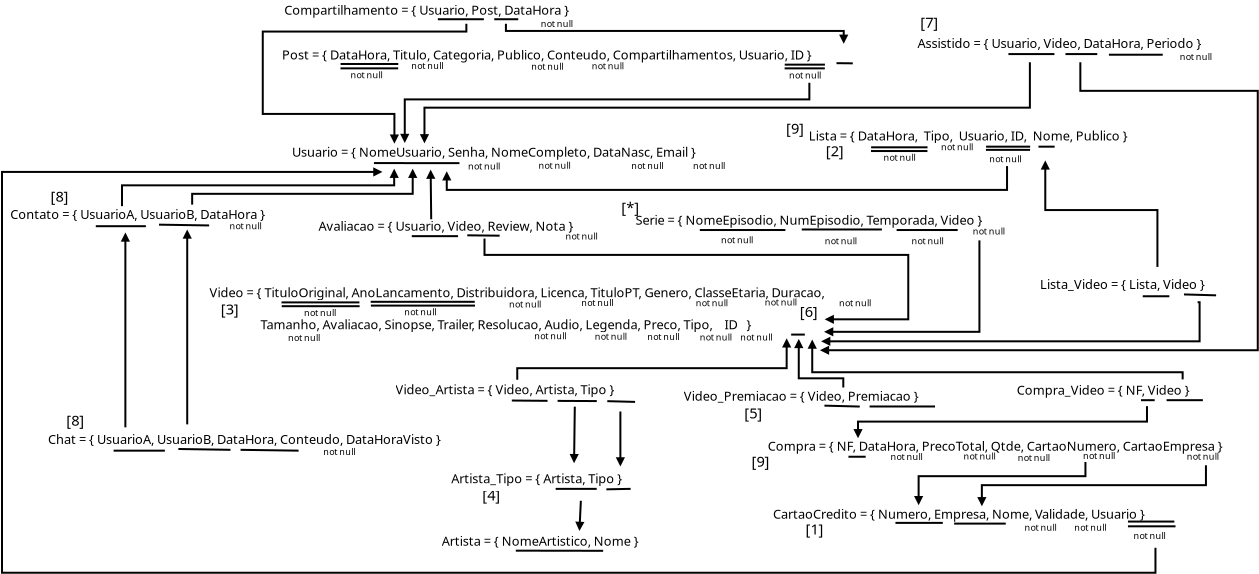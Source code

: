 <?xml version="1.0" encoding="UTF-8"?>
<dia:diagram xmlns:dia="http://www.lysator.liu.se/~alla/dia/">
  <dia:layer name="Background" visible="true" active="true">
    <dia:group>
      <dia:object type="Standard - Text" version="1" id="O0">
        <dia:attribute name="obj_pos">
          <dia:point val="-10.6,-20.75"/>
        </dia:attribute>
        <dia:attribute name="obj_bb">
          <dia:rectangle val="-10.6,-21.345;11.773,-20.598"/>
        </dia:attribute>
        <dia:attribute name="text">
          <dia:composite type="text">
            <dia:attribute name="string">
              <dia:string>#Usuario = { NomeUsuario, Senha, NomeCompleto, DataNasc, Email }#</dia:string>
            </dia:attribute>
            <dia:attribute name="font">
              <dia:font family="sans" style="0" name="Helvetica"/>
            </dia:attribute>
            <dia:attribute name="height">
              <dia:real val="0.8"/>
            </dia:attribute>
            <dia:attribute name="pos">
              <dia:point val="-10.6,-20.75"/>
            </dia:attribute>
            <dia:attribute name="color">
              <dia:color val="#000000"/>
            </dia:attribute>
            <dia:attribute name="alignment">
              <dia:enum val="0"/>
            </dia:attribute>
          </dia:composite>
        </dia:attribute>
        <dia:attribute name="valign">
          <dia:enum val="3"/>
        </dia:attribute>
      </dia:object>
      <dia:object type="Standard - Line" version="0" id="O1">
        <dia:attribute name="obj_pos">
          <dia:point val="-6.503,-20.435"/>
        </dia:attribute>
        <dia:attribute name="obj_bb">
          <dia:rectangle val="-6.553,-20.485;-2.179,-20.382"/>
        </dia:attribute>
        <dia:attribute name="conn_endpoints">
          <dia:point val="-6.503,-20.435"/>
          <dia:point val="-2.229,-20.432"/>
        </dia:attribute>
        <dia:attribute name="numcp">
          <dia:int val="1"/>
        </dia:attribute>
      </dia:object>
      <dia:object type="Standard - Text" version="1" id="O2">
        <dia:attribute name="obj_pos">
          <dia:point val="-1.799,-20.119"/>
        </dia:attribute>
        <dia:attribute name="obj_bb">
          <dia:rectangle val="-1.799,-20.539;-0.097,-20.012"/>
        </dia:attribute>
        <dia:attribute name="text">
          <dia:composite type="text">
            <dia:attribute name="string">
              <dia:string>#not null#</dia:string>
            </dia:attribute>
            <dia:attribute name="font">
              <dia:font family="sans" style="0" name="Helvetica"/>
            </dia:attribute>
            <dia:attribute name="height">
              <dia:real val="0.564"/>
            </dia:attribute>
            <dia:attribute name="pos">
              <dia:point val="-1.799,-20.119"/>
            </dia:attribute>
            <dia:attribute name="color">
              <dia:color val="#000000"/>
            </dia:attribute>
            <dia:attribute name="alignment">
              <dia:enum val="0"/>
            </dia:attribute>
          </dia:composite>
        </dia:attribute>
        <dia:attribute name="valign">
          <dia:enum val="3"/>
        </dia:attribute>
      </dia:object>
      <dia:object type="Standard - Text" version="1" id="O3">
        <dia:attribute name="obj_pos">
          <dia:point val="1.721,-20.151"/>
        </dia:attribute>
        <dia:attribute name="obj_bb">
          <dia:rectangle val="1.721,-20.571;3.423,-20.044"/>
        </dia:attribute>
        <dia:attribute name="text">
          <dia:composite type="text">
            <dia:attribute name="string">
              <dia:string>#not null#</dia:string>
            </dia:attribute>
            <dia:attribute name="font">
              <dia:font family="sans" style="0" name="Helvetica"/>
            </dia:attribute>
            <dia:attribute name="height">
              <dia:real val="0.564"/>
            </dia:attribute>
            <dia:attribute name="pos">
              <dia:point val="1.721,-20.151"/>
            </dia:attribute>
            <dia:attribute name="color">
              <dia:color val="#000000"/>
            </dia:attribute>
            <dia:attribute name="alignment">
              <dia:enum val="0"/>
            </dia:attribute>
          </dia:composite>
        </dia:attribute>
        <dia:attribute name="valign">
          <dia:enum val="3"/>
        </dia:attribute>
      </dia:object>
      <dia:object type="Standard - Text" version="1" id="O4">
        <dia:attribute name="obj_pos">
          <dia:point val="6.359,-20.14"/>
        </dia:attribute>
        <dia:attribute name="obj_bb">
          <dia:rectangle val="6.359,-20.56;8.061,-20.033"/>
        </dia:attribute>
        <dia:attribute name="text">
          <dia:composite type="text">
            <dia:attribute name="string">
              <dia:string>#not null#</dia:string>
            </dia:attribute>
            <dia:attribute name="font">
              <dia:font family="sans" style="0" name="Helvetica"/>
            </dia:attribute>
            <dia:attribute name="height">
              <dia:real val="0.564"/>
            </dia:attribute>
            <dia:attribute name="pos">
              <dia:point val="6.359,-20.14"/>
            </dia:attribute>
            <dia:attribute name="color">
              <dia:color val="#000000"/>
            </dia:attribute>
            <dia:attribute name="alignment">
              <dia:enum val="0"/>
            </dia:attribute>
          </dia:composite>
        </dia:attribute>
        <dia:attribute name="valign">
          <dia:enum val="3"/>
        </dia:attribute>
      </dia:object>
      <dia:object type="Standard - Text" version="1" id="O5">
        <dia:attribute name="obj_pos">
          <dia:point val="9.455,-20.139"/>
        </dia:attribute>
        <dia:attribute name="obj_bb">
          <dia:rectangle val="9.455,-20.559;11.157,-20.031"/>
        </dia:attribute>
        <dia:attribute name="text">
          <dia:composite type="text">
            <dia:attribute name="string">
              <dia:string>#not null#</dia:string>
            </dia:attribute>
            <dia:attribute name="font">
              <dia:font family="sans" style="0" name="Helvetica"/>
            </dia:attribute>
            <dia:attribute name="height">
              <dia:real val="0.564"/>
            </dia:attribute>
            <dia:attribute name="pos">
              <dia:point val="9.455,-20.139"/>
            </dia:attribute>
            <dia:attribute name="color">
              <dia:color val="#000000"/>
            </dia:attribute>
            <dia:attribute name="alignment">
              <dia:enum val="0"/>
            </dia:attribute>
          </dia:composite>
        </dia:attribute>
        <dia:attribute name="valign">
          <dia:enum val="3"/>
        </dia:attribute>
      </dia:object>
    </dia:group>
    <dia:object type="Standard - ZigZagLine" version="1" id="O6">
      <dia:attribute name="obj_pos">
        <dia:point val="0.662,-9.602"/>
      </dia:attribute>
      <dia:attribute name="obj_bb">
        <dia:rectangle val="0.612,-11.724;14.363,-9.552"/>
      </dia:attribute>
      <dia:attribute name="orth_points">
        <dia:point val="0.662,-9.602"/>
        <dia:point val="0.662,-10.18"/>
        <dia:point val="14.132,-10.18"/>
        <dia:point val="14.132,-11.612"/>
      </dia:attribute>
      <dia:attribute name="orth_orient">
        <dia:enum val="1"/>
        <dia:enum val="0"/>
        <dia:enum val="1"/>
      </dia:attribute>
      <dia:attribute name="autorouting">
        <dia:boolean val="false"/>
      </dia:attribute>
      <dia:attribute name="end_arrow">
        <dia:enum val="3"/>
      </dia:attribute>
      <dia:attribute name="end_arrow_length">
        <dia:real val="0.3"/>
      </dia:attribute>
      <dia:attribute name="end_arrow_width">
        <dia:real val="0.3"/>
      </dia:attribute>
    </dia:object>
    <dia:object type="Standard - Line" version="0" id="O7">
      <dia:attribute name="obj_pos">
        <dia:point val="3.539,-8.256"/>
      </dia:attribute>
      <dia:attribute name="obj_bb">
        <dia:rectangle val="3.276,-8.306;3.738,-5.378"/>
      </dia:attribute>
      <dia:attribute name="conn_endpoints">
        <dia:point val="3.539,-8.256"/>
        <dia:point val="3.503,-5.49"/>
      </dia:attribute>
      <dia:attribute name="numcp">
        <dia:int val="1"/>
      </dia:attribute>
      <dia:attribute name="end_arrow">
        <dia:enum val="3"/>
      </dia:attribute>
      <dia:attribute name="end_arrow_length">
        <dia:real val="0.3"/>
      </dia:attribute>
      <dia:attribute name="end_arrow_width">
        <dia:real val="0.3"/>
      </dia:attribute>
    </dia:object>
    <dia:object type="Standard - Line" version="0" id="O8">
      <dia:attribute name="obj_pos">
        <dia:point val="-3.641,-17.626"/>
      </dia:attribute>
      <dia:attribute name="obj_bb">
        <dia:rectangle val="-3.895,-20.16;-3.434,-17.575"/>
      </dia:attribute>
      <dia:attribute name="conn_endpoints">
        <dia:point val="-3.641,-17.626"/>
        <dia:point val="-3.668,-20.048"/>
      </dia:attribute>
      <dia:attribute name="numcp">
        <dia:int val="1"/>
      </dia:attribute>
      <dia:attribute name="end_arrow">
        <dia:enum val="3"/>
      </dia:attribute>
      <dia:attribute name="end_arrow_length">
        <dia:real val="0.3"/>
      </dia:attribute>
      <dia:attribute name="end_arrow_width">
        <dia:real val="0.3"/>
      </dia:attribute>
    </dia:object>
    <dia:object type="Standard - ZigZagLine" version="1" id="O9">
      <dia:attribute name="obj_pos">
        <dia:point val="-0.976,-16.662"/>
      </dia:attribute>
      <dia:attribute name="obj_bb">
        <dia:rectangle val="-1.026,-16.712;20.262,-12.392"/>
      </dia:attribute>
      <dia:attribute name="orth_points">
        <dia:point val="-0.976,-16.662"/>
        <dia:point val="-0.976,-15.844"/>
        <dia:point val="20.212,-15.844"/>
        <dia:point val="20.212,-12.623"/>
        <dia:point val="16.094,-12.623"/>
      </dia:attribute>
      <dia:attribute name="orth_orient">
        <dia:enum val="1"/>
        <dia:enum val="0"/>
        <dia:enum val="1"/>
        <dia:enum val="0"/>
      </dia:attribute>
      <dia:attribute name="autorouting">
        <dia:boolean val="false"/>
      </dia:attribute>
      <dia:attribute name="end_arrow">
        <dia:enum val="3"/>
      </dia:attribute>
      <dia:attribute name="end_arrow_length">
        <dia:real val="0.3"/>
      </dia:attribute>
      <dia:attribute name="end_arrow_width">
        <dia:real val="0.3"/>
      </dia:attribute>
    </dia:object>
    <dia:object type="Standard - ZigZagLine" version="1" id="O10">
      <dia:attribute name="obj_pos">
        <dia:point val="23.812,-16.52"/>
      </dia:attribute>
      <dia:attribute name="obj_bb">
        <dia:rectangle val="15.953,-16.57;23.862,-11.768"/>
      </dia:attribute>
      <dia:attribute name="orth_points">
        <dia:point val="23.812,-16.52"/>
        <dia:point val="23.77,-16.52"/>
        <dia:point val="23.77,-11.998"/>
        <dia:point val="16.064,-11.998"/>
      </dia:attribute>
      <dia:attribute name="orth_orient">
        <dia:enum val="0"/>
        <dia:enum val="1"/>
        <dia:enum val="0"/>
      </dia:attribute>
      <dia:attribute name="autorouting">
        <dia:boolean val="false"/>
      </dia:attribute>
      <dia:attribute name="end_arrow">
        <dia:enum val="3"/>
      </dia:attribute>
      <dia:attribute name="end_arrow_length">
        <dia:real val="0.3"/>
      </dia:attribute>
      <dia:attribute name="end_arrow_width">
        <dia:real val="0.3"/>
      </dia:attribute>
    </dia:object>
    <dia:object type="Standard - ZigZagLine" version="1" id="O11">
      <dia:attribute name="obj_pos">
        <dia:point val="15.267,-24.45"/>
      </dia:attribute>
      <dia:attribute name="obj_bb">
        <dia:rectangle val="-5.194,-24.5;15.317,-21.388"/>
      </dia:attribute>
      <dia:attribute name="orth_points">
        <dia:point val="15.267,-24.45"/>
        <dia:point val="15.267,-23.619"/>
        <dia:point val="-4.963,-23.619"/>
        <dia:point val="-4.963,-21.5"/>
      </dia:attribute>
      <dia:attribute name="orth_orient">
        <dia:enum val="1"/>
        <dia:enum val="0"/>
        <dia:enum val="1"/>
      </dia:attribute>
      <dia:attribute name="autorouting">
        <dia:boolean val="false"/>
      </dia:attribute>
      <dia:attribute name="end_arrow">
        <dia:enum val="3"/>
      </dia:attribute>
      <dia:attribute name="end_arrow_length">
        <dia:real val="0.3"/>
      </dia:attribute>
      <dia:attribute name="end_arrow_width">
        <dia:real val="0.3"/>
      </dia:attribute>
    </dia:object>
    <dia:group>
      <dia:object type="Standard - Text" version="1" id="O12">
        <dia:attribute name="obj_pos">
          <dia:point val="-11.107,-25.61"/>
        </dia:attribute>
        <dia:attribute name="obj_bb">
          <dia:rectangle val="-11.107,-26.205;17.995,-25.457"/>
        </dia:attribute>
        <dia:attribute name="text">
          <dia:composite type="text">
            <dia:attribute name="string">
              <dia:string>#Post = { DataHora, Titulo, Categoria, Publico, Conteudo, Compartilhamentos, Usuario, ID }#</dia:string>
            </dia:attribute>
            <dia:attribute name="font">
              <dia:font family="sans" style="0" name="Helvetica"/>
            </dia:attribute>
            <dia:attribute name="height">
              <dia:real val="0.8"/>
            </dia:attribute>
            <dia:attribute name="pos">
              <dia:point val="-11.107,-25.61"/>
            </dia:attribute>
            <dia:attribute name="color">
              <dia:color val="#000000"/>
            </dia:attribute>
            <dia:attribute name="alignment">
              <dia:enum val="0"/>
            </dia:attribute>
          </dia:composite>
        </dia:attribute>
        <dia:attribute name="valign">
          <dia:enum val="3"/>
        </dia:attribute>
      </dia:object>
      <dia:object type="Standard - Text" version="1" id="O13">
        <dia:attribute name="obj_pos">
          <dia:point val="-4.642,-25.145"/>
        </dia:attribute>
        <dia:attribute name="obj_bb">
          <dia:rectangle val="-4.642,-25.565;-2.939,-25.037"/>
        </dia:attribute>
        <dia:attribute name="text">
          <dia:composite type="text">
            <dia:attribute name="string">
              <dia:string>#not null#</dia:string>
            </dia:attribute>
            <dia:attribute name="font">
              <dia:font family="sans" style="0" name="Helvetica"/>
            </dia:attribute>
            <dia:attribute name="height">
              <dia:real val="0.564"/>
            </dia:attribute>
            <dia:attribute name="pos">
              <dia:point val="-4.642,-25.145"/>
            </dia:attribute>
            <dia:attribute name="color">
              <dia:color val="#000000"/>
            </dia:attribute>
            <dia:attribute name="alignment">
              <dia:enum val="0"/>
            </dia:attribute>
          </dia:composite>
        </dia:attribute>
        <dia:attribute name="valign">
          <dia:enum val="3"/>
        </dia:attribute>
      </dia:object>
      <dia:object type="Standard - Text" version="1" id="O14">
        <dia:attribute name="obj_pos">
          <dia:point val="1.366,-25.106"/>
        </dia:attribute>
        <dia:attribute name="obj_bb">
          <dia:rectangle val="1.366,-25.526;3.068,-24.998"/>
        </dia:attribute>
        <dia:attribute name="text">
          <dia:composite type="text">
            <dia:attribute name="string">
              <dia:string>#not null#</dia:string>
            </dia:attribute>
            <dia:attribute name="font">
              <dia:font family="sans" style="0" name="Helvetica"/>
            </dia:attribute>
            <dia:attribute name="height">
              <dia:real val="0.564"/>
            </dia:attribute>
            <dia:attribute name="pos">
              <dia:point val="1.366,-25.106"/>
            </dia:attribute>
            <dia:attribute name="color">
              <dia:color val="#000000"/>
            </dia:attribute>
            <dia:attribute name="alignment">
              <dia:enum val="0"/>
            </dia:attribute>
          </dia:composite>
        </dia:attribute>
        <dia:attribute name="valign">
          <dia:enum val="3"/>
        </dia:attribute>
      </dia:object>
      <dia:object type="Standard - Text" version="1" id="O15">
        <dia:attribute name="obj_pos">
          <dia:point val="4.39,-25.132"/>
        </dia:attribute>
        <dia:attribute name="obj_bb">
          <dia:rectangle val="4.39,-25.552;6.093,-25.024"/>
        </dia:attribute>
        <dia:attribute name="text">
          <dia:composite type="text">
            <dia:attribute name="string">
              <dia:string>#not null#</dia:string>
            </dia:attribute>
            <dia:attribute name="font">
              <dia:font family="sans" style="0" name="Helvetica"/>
            </dia:attribute>
            <dia:attribute name="height">
              <dia:real val="0.564"/>
            </dia:attribute>
            <dia:attribute name="pos">
              <dia:point val="4.39,-25.132"/>
            </dia:attribute>
            <dia:attribute name="color">
              <dia:color val="#000000"/>
            </dia:attribute>
            <dia:attribute name="alignment">
              <dia:enum val="0"/>
            </dia:attribute>
          </dia:composite>
        </dia:attribute>
        <dia:attribute name="valign">
          <dia:enum val="3"/>
        </dia:attribute>
      </dia:object>
      <dia:object type="Standard - Line" version="0" id="O16">
        <dia:attribute name="obj_pos">
          <dia:point val="-8.172,-25.39"/>
        </dia:attribute>
        <dia:attribute name="obj_bb">
          <dia:rectangle val="-8.222,-25.44;-5.237,-25.34"/>
        </dia:attribute>
        <dia:attribute name="conn_endpoints">
          <dia:point val="-8.172,-25.39"/>
          <dia:point val="-5.287,-25.39"/>
        </dia:attribute>
        <dia:attribute name="numcp">
          <dia:int val="1"/>
        </dia:attribute>
      </dia:object>
      <dia:object type="Standard - Line" version="0" id="O17">
        <dia:attribute name="obj_pos">
          <dia:point val="14.035,-25.357"/>
        </dia:attribute>
        <dia:attribute name="obj_bb">
          <dia:rectangle val="13.985,-25.407;16.095,-25.307"/>
        </dia:attribute>
        <dia:attribute name="conn_endpoints">
          <dia:point val="14.035,-25.357"/>
          <dia:point val="16.045,-25.357"/>
        </dia:attribute>
        <dia:attribute name="numcp">
          <dia:int val="1"/>
        </dia:attribute>
      </dia:object>
      <dia:object type="Standard - Line" version="0" id="O18">
        <dia:attribute name="obj_pos">
          <dia:point val="-8.177,-25.171"/>
        </dia:attribute>
        <dia:attribute name="obj_bb">
          <dia:rectangle val="-8.227,-25.221;-5.242,-25.121"/>
        </dia:attribute>
        <dia:attribute name="conn_endpoints">
          <dia:point val="-8.177,-25.171"/>
          <dia:point val="-5.292,-25.171"/>
        </dia:attribute>
        <dia:attribute name="numcp">
          <dia:int val="1"/>
        </dia:attribute>
      </dia:object>
      <dia:object type="Standard - Line" version="0" id="O19">
        <dia:attribute name="obj_pos">
          <dia:point val="14.03,-25.171"/>
        </dia:attribute>
        <dia:attribute name="obj_bb">
          <dia:rectangle val="13.98,-25.221;16.09,-25.121"/>
        </dia:attribute>
        <dia:attribute name="conn_endpoints">
          <dia:point val="14.03,-25.171"/>
          <dia:point val="16.04,-25.171"/>
        </dia:attribute>
        <dia:attribute name="numcp">
          <dia:int val="1"/>
        </dia:attribute>
      </dia:object>
      <dia:object type="Standard - Line" version="0" id="O20">
        <dia:attribute name="obj_pos">
          <dia:point val="16.624,-25.431"/>
        </dia:attribute>
        <dia:attribute name="obj_bb">
          <dia:rectangle val="16.573,-25.481;17.49,-25.372"/>
        </dia:attribute>
        <dia:attribute name="conn_endpoints">
          <dia:point val="16.624,-25.431"/>
          <dia:point val="17.439,-25.422"/>
        </dia:attribute>
        <dia:attribute name="numcp">
          <dia:int val="1"/>
        </dia:attribute>
      </dia:object>
      <dia:object type="Standard - Text" version="1" id="O21">
        <dia:attribute name="obj_pos">
          <dia:point val="-7.676,-24.672"/>
        </dia:attribute>
        <dia:attribute name="obj_bb">
          <dia:rectangle val="-7.676,-25.092;-5.974,-24.564"/>
        </dia:attribute>
        <dia:attribute name="text">
          <dia:composite type="text">
            <dia:attribute name="string">
              <dia:string>#not null#</dia:string>
            </dia:attribute>
            <dia:attribute name="font">
              <dia:font family="sans" style="0" name="Helvetica"/>
            </dia:attribute>
            <dia:attribute name="height">
              <dia:real val="0.564"/>
            </dia:attribute>
            <dia:attribute name="pos">
              <dia:point val="-7.676,-24.672"/>
            </dia:attribute>
            <dia:attribute name="color">
              <dia:color val="#000000"/>
            </dia:attribute>
            <dia:attribute name="alignment">
              <dia:enum val="0"/>
            </dia:attribute>
          </dia:composite>
        </dia:attribute>
        <dia:attribute name="valign">
          <dia:enum val="3"/>
        </dia:attribute>
      </dia:object>
      <dia:object type="Standard - Text" version="1" id="O22">
        <dia:attribute name="obj_pos">
          <dia:point val="14.249,-24.665"/>
        </dia:attribute>
        <dia:attribute name="obj_bb">
          <dia:rectangle val="14.249,-25.085;15.952,-24.558"/>
        </dia:attribute>
        <dia:attribute name="text">
          <dia:composite type="text">
            <dia:attribute name="string">
              <dia:string>#not null#</dia:string>
            </dia:attribute>
            <dia:attribute name="font">
              <dia:font family="sans" style="0" name="Helvetica"/>
            </dia:attribute>
            <dia:attribute name="height">
              <dia:real val="0.564"/>
            </dia:attribute>
            <dia:attribute name="pos">
              <dia:point val="14.249,-24.665"/>
            </dia:attribute>
            <dia:attribute name="color">
              <dia:color val="#000000"/>
            </dia:attribute>
            <dia:attribute name="alignment">
              <dia:enum val="0"/>
            </dia:attribute>
          </dia:composite>
        </dia:attribute>
        <dia:attribute name="valign">
          <dia:enum val="3"/>
        </dia:attribute>
      </dia:object>
    </dia:group>
    <dia:object type="Standard - ZigZagLine" version="1" id="O23">
      <dia:attribute name="obj_pos">
        <dia:point val="0.095,-27.4"/>
      </dia:attribute>
      <dia:attribute name="obj_bb">
        <dia:rectangle val="0.045,-27.45;17.216,-26.348"/>
      </dia:attribute>
      <dia:attribute name="orth_points">
        <dia:point val="0.095,-27.4"/>
        <dia:point val="0.095,-27.042"/>
        <dia:point val="16.985,-27.042"/>
        <dia:point val="16.985,-26.46"/>
      </dia:attribute>
      <dia:attribute name="orth_orient">
        <dia:enum val="1"/>
        <dia:enum val="0"/>
        <dia:enum val="1"/>
      </dia:attribute>
      <dia:attribute name="autorouting">
        <dia:boolean val="false"/>
      </dia:attribute>
      <dia:attribute name="end_arrow">
        <dia:enum val="3"/>
      </dia:attribute>
      <dia:attribute name="end_arrow_length">
        <dia:real val="0.3"/>
      </dia:attribute>
      <dia:attribute name="end_arrow_width">
        <dia:real val="0.3"/>
      </dia:attribute>
    </dia:object>
    <dia:object type="Standard - ZigZagLine" version="1" id="O24">
      <dia:attribute name="obj_pos">
        <dia:point val="-1.883,-27.4"/>
      </dia:attribute>
      <dia:attribute name="obj_bb">
        <dia:rectangle val="-12.113,-27.45;-1.833,-21.355"/>
      </dia:attribute>
      <dia:attribute name="orth_points">
        <dia:point val="-1.883,-27.4"/>
        <dia:point val="-1.883,-27.011"/>
        <dia:point val="-12.063,-27.011"/>
        <dia:point val="-12.063,-22.893"/>
        <dia:point val="-5.481,-22.893"/>
        <dia:point val="-5.481,-21.467"/>
      </dia:attribute>
      <dia:attribute name="orth_orient">
        <dia:enum val="1"/>
        <dia:enum val="0"/>
        <dia:enum val="1"/>
        <dia:enum val="0"/>
        <dia:enum val="1"/>
      </dia:attribute>
      <dia:attribute name="autorouting">
        <dia:boolean val="false"/>
      </dia:attribute>
      <dia:attribute name="end_arrow">
        <dia:enum val="3"/>
      </dia:attribute>
      <dia:attribute name="end_arrow_length">
        <dia:real val="0.3"/>
      </dia:attribute>
      <dia:attribute name="end_arrow_width">
        <dia:real val="0.3"/>
      </dia:attribute>
    </dia:object>
    <dia:group>
      <dia:object type="Standard - Text" version="1" id="O25">
        <dia:attribute name="obj_pos">
          <dia:point val="-9.281,-17.054"/>
        </dia:attribute>
        <dia:attribute name="obj_bb">
          <dia:rectangle val="-9.281,-17.649;5.182,-16.902"/>
        </dia:attribute>
        <dia:attribute name="text">
          <dia:composite type="text">
            <dia:attribute name="string">
              <dia:string>#Avaliacao = { Usuario, Video, Review, Nota }#</dia:string>
            </dia:attribute>
            <dia:attribute name="font">
              <dia:font family="sans" style="0" name="Helvetica"/>
            </dia:attribute>
            <dia:attribute name="height">
              <dia:real val="0.8"/>
            </dia:attribute>
            <dia:attribute name="pos">
              <dia:point val="-9.281,-17.054"/>
            </dia:attribute>
            <dia:attribute name="color">
              <dia:color val="#000000"/>
            </dia:attribute>
            <dia:attribute name="alignment">
              <dia:enum val="0"/>
            </dia:attribute>
          </dia:composite>
        </dia:attribute>
        <dia:attribute name="valign">
          <dia:enum val="3"/>
        </dia:attribute>
      </dia:object>
      <dia:object type="Standard - Line" version="0" id="O26">
        <dia:attribute name="obj_pos">
          <dia:point val="-4.612,-16.781"/>
        </dia:attribute>
        <dia:attribute name="obj_bb">
          <dia:rectangle val="-4.662,-16.831;-2.249,-16.731"/>
        </dia:attribute>
        <dia:attribute name="conn_endpoints">
          <dia:point val="-4.612,-16.781"/>
          <dia:point val="-2.299,-16.781"/>
        </dia:attribute>
        <dia:attribute name="numcp">
          <dia:int val="1"/>
        </dia:attribute>
      </dia:object>
      <dia:object type="Standard - Line" version="0" id="O27">
        <dia:attribute name="obj_pos">
          <dia:point val="-1.837,-16.823"/>
        </dia:attribute>
        <dia:attribute name="obj_bb">
          <dia:rectangle val="-1.887,-16.874;-0.169,-16.755"/>
        </dia:attribute>
        <dia:attribute name="conn_endpoints">
          <dia:point val="-1.837,-16.823"/>
          <dia:point val="-0.219,-16.805"/>
        </dia:attribute>
        <dia:attribute name="numcp">
          <dia:int val="1"/>
        </dia:attribute>
      </dia:object>
      <dia:object type="Standard - Text" version="1" id="O28">
        <dia:attribute name="obj_pos">
          <dia:point val="3.071,-16.61"/>
        </dia:attribute>
        <dia:attribute name="obj_bb">
          <dia:rectangle val="3.071,-17.03;4.774,-16.503"/>
        </dia:attribute>
        <dia:attribute name="text">
          <dia:composite type="text">
            <dia:attribute name="string">
              <dia:string>#not null#</dia:string>
            </dia:attribute>
            <dia:attribute name="font">
              <dia:font family="sans" style="0" name="Helvetica"/>
            </dia:attribute>
            <dia:attribute name="height">
              <dia:real val="0.564"/>
            </dia:attribute>
            <dia:attribute name="pos">
              <dia:point val="3.071,-16.61"/>
            </dia:attribute>
            <dia:attribute name="color">
              <dia:color val="#000000"/>
            </dia:attribute>
            <dia:attribute name="alignment">
              <dia:enum val="0"/>
            </dia:attribute>
          </dia:composite>
        </dia:attribute>
        <dia:attribute name="valign">
          <dia:enum val="3"/>
        </dia:attribute>
      </dia:object>
    </dia:group>
    <dia:group>
      <dia:object type="Standard - Text" version="1" id="O29">
        <dia:attribute name="obj_pos">
          <dia:point val="8.991,-8.553"/>
        </dia:attribute>
        <dia:attribute name="obj_bb">
          <dia:rectangle val="8.991,-9.148;22.164,-8.4"/>
        </dia:attribute>
        <dia:attribute name="text">
          <dia:composite type="text">
            <dia:attribute name="string">
              <dia:string>#Video_Premiacao = { Video, Premiacao }#</dia:string>
            </dia:attribute>
            <dia:attribute name="font">
              <dia:font family="sans" style="0" name="Helvetica"/>
            </dia:attribute>
            <dia:attribute name="height">
              <dia:real val="0.8"/>
            </dia:attribute>
            <dia:attribute name="pos">
              <dia:point val="8.991,-8.553"/>
            </dia:attribute>
            <dia:attribute name="color">
              <dia:color val="#000000"/>
            </dia:attribute>
            <dia:attribute name="alignment">
              <dia:enum val="0"/>
            </dia:attribute>
          </dia:composite>
        </dia:attribute>
        <dia:attribute name="valign">
          <dia:enum val="3"/>
        </dia:attribute>
      </dia:object>
      <dia:object type="Standard - Line" version="0" id="O30">
        <dia:attribute name="obj_pos">
          <dia:point val="16.02,-8.307"/>
        </dia:attribute>
        <dia:attribute name="obj_bb">
          <dia:rectangle val="15.968,-8.358;17.838,-8.209"/>
        </dia:attribute>
        <dia:attribute name="conn_endpoints">
          <dia:point val="16.02,-8.307"/>
          <dia:point val="17.786,-8.261"/>
        </dia:attribute>
        <dia:attribute name="numcp">
          <dia:int val="1"/>
        </dia:attribute>
      </dia:object>
      <dia:object type="Standard - Line" version="0" id="O31">
        <dia:attribute name="obj_pos">
          <dia:point val="18.279,-8.265"/>
        </dia:attribute>
        <dia:attribute name="obj_bb">
          <dia:rectangle val="18.229,-8.315;21.6,-8.215"/>
        </dia:attribute>
        <dia:attribute name="conn_endpoints">
          <dia:point val="18.279,-8.265"/>
          <dia:point val="21.55,-8.265"/>
        </dia:attribute>
        <dia:attribute name="numcp">
          <dia:int val="1"/>
        </dia:attribute>
      </dia:object>
    </dia:group>
    <dia:object type="Standard - Text" version="1" id="O32">
      <dia:attribute name="obj_pos">
        <dia:point val="-5.42,-9.672"/>
      </dia:attribute>
      <dia:attribute name="obj_bb">
        <dia:rectangle val="-5.42,-10.267;7.015,-8.719"/>
      </dia:attribute>
      <dia:attribute name="text">
        <dia:composite type="text">
          <dia:attribute name="string">
            <dia:string>#
Video_Artista = { Video, Artista, Tipo }#</dia:string>
          </dia:attribute>
          <dia:attribute name="font">
            <dia:font family="sans" style="0" name="Helvetica"/>
          </dia:attribute>
          <dia:attribute name="height">
            <dia:real val="0.8"/>
          </dia:attribute>
          <dia:attribute name="pos">
            <dia:point val="-5.42,-9.672"/>
          </dia:attribute>
          <dia:attribute name="color">
            <dia:color val="#000000"/>
          </dia:attribute>
          <dia:attribute name="alignment">
            <dia:enum val="0"/>
          </dia:attribute>
        </dia:composite>
      </dia:attribute>
      <dia:attribute name="valign">
        <dia:enum val="3"/>
      </dia:attribute>
    </dia:object>
    <dia:object type="Standard - Line" version="0" id="O33">
      <dia:attribute name="obj_pos">
        <dia:point val="0.39,-8.562"/>
      </dia:attribute>
      <dia:attribute name="obj_bb">
        <dia:rectangle val="0.34,-8.612;2.228,-8.497"/>
      </dia:attribute>
      <dia:attribute name="conn_endpoints">
        <dia:point val="0.39,-8.562"/>
        <dia:point val="2.177,-8.547"/>
      </dia:attribute>
      <dia:attribute name="numcp">
        <dia:int val="1"/>
      </dia:attribute>
    </dia:object>
    <dia:object type="Standard - Line" version="0" id="O34">
      <dia:attribute name="obj_pos">
        <dia:point val="2.679,-8.545"/>
      </dia:attribute>
      <dia:attribute name="obj_bb">
        <dia:rectangle val="2.629,-8.595;4.689,-8.484"/>
      </dia:attribute>
      <dia:attribute name="conn_endpoints">
        <dia:point val="2.679,-8.545"/>
        <dia:point val="4.639,-8.535"/>
      </dia:attribute>
      <dia:attribute name="numcp">
        <dia:int val="1"/>
      </dia:attribute>
    </dia:object>
    <dia:group>
      <dia:object type="Standard - Text" version="1" id="O35">
        <dia:attribute name="obj_pos">
          <dia:point val="-10.993,-27.854"/>
        </dia:attribute>
        <dia:attribute name="obj_bb">
          <dia:rectangle val="-10.993,-28.449;4.797,-27.701"/>
        </dia:attribute>
        <dia:attribute name="text">
          <dia:composite type="text">
            <dia:attribute name="string">
              <dia:string>#Compartilhamento = { Usuario, Post, DataHora }#</dia:string>
            </dia:attribute>
            <dia:attribute name="font">
              <dia:font family="sans" style="0" name="Helvetica"/>
            </dia:attribute>
            <dia:attribute name="height">
              <dia:real val="0.8"/>
            </dia:attribute>
            <dia:attribute name="pos">
              <dia:point val="-10.993,-27.854"/>
            </dia:attribute>
            <dia:attribute name="color">
              <dia:color val="#000000"/>
            </dia:attribute>
            <dia:attribute name="alignment">
              <dia:enum val="0"/>
            </dia:attribute>
          </dia:composite>
        </dia:attribute>
        <dia:attribute name="valign">
          <dia:enum val="3"/>
        </dia:attribute>
      </dia:object>
      <dia:object type="Standard - Line" version="0" id="O36">
        <dia:attribute name="obj_pos">
          <dia:point val="-3.309,-27.627"/>
        </dia:attribute>
        <dia:attribute name="obj_bb">
          <dia:rectangle val="-3.359,-27.677;-0.958,-27.577"/>
        </dia:attribute>
        <dia:attribute name="conn_endpoints">
          <dia:point val="-3.309,-27.627"/>
          <dia:point val="-1.008,-27.627"/>
        </dia:attribute>
        <dia:attribute name="numcp">
          <dia:int val="1"/>
        </dia:attribute>
      </dia:object>
      <dia:object type="Standard - Line" version="0" id="O37">
        <dia:attribute name="obj_pos">
          <dia:point val="-0.489,-27.627"/>
        </dia:attribute>
        <dia:attribute name="obj_bb">
          <dia:rectangle val="-0.539,-27.677;0.761,-27.577"/>
        </dia:attribute>
        <dia:attribute name="conn_endpoints">
          <dia:point val="-0.489,-27.627"/>
          <dia:point val="0.711,-27.627"/>
        </dia:attribute>
        <dia:attribute name="numcp">
          <dia:int val="1"/>
        </dia:attribute>
      </dia:object>
      <dia:object type="Standard - Text" version="1" id="O38">
        <dia:attribute name="obj_pos">
          <dia:point val="1.842,-27.245"/>
        </dia:attribute>
        <dia:attribute name="obj_bb">
          <dia:rectangle val="1.842,-27.665;3.545,-27.137"/>
        </dia:attribute>
        <dia:attribute name="text">
          <dia:composite type="text">
            <dia:attribute name="string">
              <dia:string>#not null#</dia:string>
            </dia:attribute>
            <dia:attribute name="font">
              <dia:font family="sans" style="0" name="Helvetica"/>
            </dia:attribute>
            <dia:attribute name="height">
              <dia:real val="0.564"/>
            </dia:attribute>
            <dia:attribute name="pos">
              <dia:point val="1.842,-27.245"/>
            </dia:attribute>
            <dia:attribute name="color">
              <dia:color val="#000000"/>
            </dia:attribute>
            <dia:attribute name="alignment">
              <dia:enum val="0"/>
            </dia:attribute>
          </dia:composite>
        </dia:attribute>
        <dia:attribute name="valign">
          <dia:enum val="3"/>
        </dia:attribute>
      </dia:object>
    </dia:group>
    <dia:group>
      <dia:object type="Standard - Text" version="1" id="O39">
        <dia:attribute name="obj_pos">
          <dia:point val="-14.73,-13.727"/>
        </dia:attribute>
        <dia:attribute name="obj_bb">
          <dia:rectangle val="-14.73,-14.322;19.228,-11.975"/>
        </dia:attribute>
        <dia:attribute name="text">
          <dia:composite type="text">
            <dia:attribute name="string">
              <dia:string>#Video = { TituloOriginal, AnoLancamento, Distribuidora, Licenca, TituloPT, Genero, ClasseEtaria, Duracao,
                
                 Tamanho, Avaliacao, Sinopse, Trailer, Resolucao, Audio, Legenda, Preco, Tipo,    ID   }#</dia:string>
            </dia:attribute>
            <dia:attribute name="font">
              <dia:font family="sans" style="0" name="Helvetica"/>
            </dia:attribute>
            <dia:attribute name="height">
              <dia:real val="0.8"/>
            </dia:attribute>
            <dia:attribute name="pos">
              <dia:point val="-14.73,-13.727"/>
            </dia:attribute>
            <dia:attribute name="color">
              <dia:color val="#000000"/>
            </dia:attribute>
            <dia:attribute name="alignment">
              <dia:enum val="0"/>
            </dia:attribute>
          </dia:composite>
        </dia:attribute>
        <dia:attribute name="valign">
          <dia:enum val="3"/>
        </dia:attribute>
      </dia:object>
      <dia:object type="Standard - Line" version="0" id="O40">
        <dia:attribute name="obj_pos">
          <dia:point val="-11.126,-13.469"/>
        </dia:attribute>
        <dia:attribute name="obj_bb">
          <dia:rectangle val="-11.176,-13.519;-7.181,-13.419"/>
        </dia:attribute>
        <dia:attribute name="conn_endpoints">
          <dia:point val="-11.126,-13.469"/>
          <dia:point val="-7.231,-13.469"/>
        </dia:attribute>
        <dia:attribute name="numcp">
          <dia:int val="1"/>
        </dia:attribute>
      </dia:object>
      <dia:object type="Standard - Line" version="0" id="O41">
        <dia:attribute name="obj_pos">
          <dia:point val="-6.666,-13.499"/>
        </dia:attribute>
        <dia:attribute name="obj_bb">
          <dia:rectangle val="-6.716,-13.549;-1.414,-13.449"/>
        </dia:attribute>
        <dia:attribute name="conn_endpoints">
          <dia:point val="-6.666,-13.499"/>
          <dia:point val="-1.464,-13.499"/>
        </dia:attribute>
        <dia:attribute name="numcp">
          <dia:int val="1"/>
        </dia:attribute>
      </dia:object>
      <dia:object type="Standard - Line" version="0" id="O42">
        <dia:attribute name="obj_pos">
          <dia:point val="-11.115,-13.279"/>
        </dia:attribute>
        <dia:attribute name="obj_bb">
          <dia:rectangle val="-11.165,-13.329;-7.17,-13.229"/>
        </dia:attribute>
        <dia:attribute name="conn_endpoints">
          <dia:point val="-11.115,-13.279"/>
          <dia:point val="-7.22,-13.279"/>
        </dia:attribute>
        <dia:attribute name="numcp">
          <dia:int val="1"/>
        </dia:attribute>
      </dia:object>
      <dia:object type="Standard - Line" version="0" id="O43">
        <dia:attribute name="obj_pos">
          <dia:point val="-6.656,-13.309"/>
        </dia:attribute>
        <dia:attribute name="obj_bb">
          <dia:rectangle val="-6.706,-13.358;-1.403,-13.258"/>
        </dia:attribute>
        <dia:attribute name="conn_endpoints">
          <dia:point val="-6.656,-13.309"/>
          <dia:point val="-1.453,-13.309"/>
        </dia:attribute>
        <dia:attribute name="numcp">
          <dia:int val="1"/>
        </dia:attribute>
      </dia:object>
      <dia:object type="Standard - Line" version="0" id="O44">
        <dia:attribute name="obj_pos">
          <dia:point val="14.357,-11.86"/>
        </dia:attribute>
        <dia:attribute name="obj_bb">
          <dia:rectangle val="14.307,-11.91;15.09,-11.81"/>
        </dia:attribute>
        <dia:attribute name="conn_endpoints">
          <dia:point val="14.357,-11.86"/>
          <dia:point val="15.04,-11.86"/>
        </dia:attribute>
        <dia:attribute name="numcp">
          <dia:int val="1"/>
        </dia:attribute>
      </dia:object>
      <dia:object type="Standard - Text" version="1" id="O45">
        <dia:attribute name="obj_pos">
          <dia:point val="-10.805,-11.539"/>
        </dia:attribute>
        <dia:attribute name="obj_bb">
          <dia:rectangle val="-10.805,-11.959;-9.102,-11.431"/>
        </dia:attribute>
        <dia:attribute name="text">
          <dia:composite type="text">
            <dia:attribute name="string">
              <dia:string>#not null#</dia:string>
            </dia:attribute>
            <dia:attribute name="font">
              <dia:font family="sans" style="0" name="Helvetica"/>
            </dia:attribute>
            <dia:attribute name="height">
              <dia:real val="0.564"/>
            </dia:attribute>
            <dia:attribute name="pos">
              <dia:point val="-10.805,-11.539"/>
            </dia:attribute>
            <dia:attribute name="color">
              <dia:color val="#000000"/>
            </dia:attribute>
            <dia:attribute name="alignment">
              <dia:enum val="0"/>
            </dia:attribute>
          </dia:composite>
        </dia:attribute>
        <dia:attribute name="valign">
          <dia:enum val="3"/>
        </dia:attribute>
      </dia:object>
      <dia:object type="Standard - Text" version="1" id="O46">
        <dia:attribute name="obj_pos">
          <dia:point val="9.782,-11.567"/>
        </dia:attribute>
        <dia:attribute name="obj_bb">
          <dia:rectangle val="9.782,-11.987;11.485,-11.46"/>
        </dia:attribute>
        <dia:attribute name="text">
          <dia:composite type="text">
            <dia:attribute name="string">
              <dia:string>#not null#</dia:string>
            </dia:attribute>
            <dia:attribute name="font">
              <dia:font family="sans" style="0" name="Helvetica"/>
            </dia:attribute>
            <dia:attribute name="height">
              <dia:real val="0.564"/>
            </dia:attribute>
            <dia:attribute name="pos">
              <dia:point val="9.782,-11.567"/>
            </dia:attribute>
            <dia:attribute name="color">
              <dia:color val="#000000"/>
            </dia:attribute>
            <dia:attribute name="alignment">
              <dia:enum val="0"/>
            </dia:attribute>
          </dia:composite>
        </dia:attribute>
        <dia:attribute name="valign">
          <dia:enum val="3"/>
        </dia:attribute>
      </dia:object>
      <dia:object type="Standard - Text" version="1" id="O47">
        <dia:attribute name="obj_pos">
          <dia:point val="11.808,-11.56"/>
        </dia:attribute>
        <dia:attribute name="obj_bb">
          <dia:rectangle val="11.808,-11.98;13.511,-11.452"/>
        </dia:attribute>
        <dia:attribute name="text">
          <dia:composite type="text">
            <dia:attribute name="string">
              <dia:string>#not null#</dia:string>
            </dia:attribute>
            <dia:attribute name="font">
              <dia:font family="sans" style="0" name="Helvetica"/>
            </dia:attribute>
            <dia:attribute name="height">
              <dia:real val="0.564"/>
            </dia:attribute>
            <dia:attribute name="pos">
              <dia:point val="11.808,-11.56"/>
            </dia:attribute>
            <dia:attribute name="color">
              <dia:color val="#000000"/>
            </dia:attribute>
            <dia:attribute name="alignment">
              <dia:enum val="0"/>
            </dia:attribute>
          </dia:composite>
        </dia:attribute>
        <dia:attribute name="valign">
          <dia:enum val="3"/>
        </dia:attribute>
      </dia:object>
      <dia:object type="Standard - Text" version="1" id="O48">
        <dia:attribute name="obj_pos">
          <dia:point val="3.864,-13.285"/>
        </dia:attribute>
        <dia:attribute name="obj_bb">
          <dia:rectangle val="3.864,-13.705;5.566,-13.178"/>
        </dia:attribute>
        <dia:attribute name="text">
          <dia:composite type="text">
            <dia:attribute name="string">
              <dia:string>#not null#</dia:string>
            </dia:attribute>
            <dia:attribute name="font">
              <dia:font family="sans" style="0" name="Helvetica"/>
            </dia:attribute>
            <dia:attribute name="height">
              <dia:real val="0.564"/>
            </dia:attribute>
            <dia:attribute name="pos">
              <dia:point val="3.864,-13.285"/>
            </dia:attribute>
            <dia:attribute name="color">
              <dia:color val="#000000"/>
            </dia:attribute>
            <dia:attribute name="alignment">
              <dia:enum val="0"/>
            </dia:attribute>
          </dia:composite>
        </dia:attribute>
        <dia:attribute name="valign">
          <dia:enum val="3"/>
        </dia:attribute>
      </dia:object>
      <dia:object type="Standard - Text" version="1" id="O49">
        <dia:attribute name="obj_pos">
          <dia:point val="13.031,-13.313"/>
        </dia:attribute>
        <dia:attribute name="obj_bb">
          <dia:rectangle val="13.031,-13.733;14.734,-13.206"/>
        </dia:attribute>
        <dia:attribute name="text">
          <dia:composite type="text">
            <dia:attribute name="string">
              <dia:string>#not null#</dia:string>
            </dia:attribute>
            <dia:attribute name="font">
              <dia:font family="sans" style="0" name="Helvetica"/>
            </dia:attribute>
            <dia:attribute name="height">
              <dia:real val="0.564"/>
            </dia:attribute>
            <dia:attribute name="pos">
              <dia:point val="13.031,-13.313"/>
            </dia:attribute>
            <dia:attribute name="color">
              <dia:color val="#000000"/>
            </dia:attribute>
            <dia:attribute name="alignment">
              <dia:enum val="0"/>
            </dia:attribute>
          </dia:composite>
        </dia:attribute>
        <dia:attribute name="valign">
          <dia:enum val="3"/>
        </dia:attribute>
      </dia:object>
      <dia:object type="Standard - Text" version="1" id="O50">
        <dia:attribute name="obj_pos">
          <dia:point val="16.754,-13.271"/>
        </dia:attribute>
        <dia:attribute name="obj_bb">
          <dia:rectangle val="16.754,-13.691;18.457,-13.164"/>
        </dia:attribute>
        <dia:attribute name="text">
          <dia:composite type="text">
            <dia:attribute name="string">
              <dia:string>#not null#</dia:string>
            </dia:attribute>
            <dia:attribute name="font">
              <dia:font family="sans" style="0" name="Helvetica"/>
            </dia:attribute>
            <dia:attribute name="height">
              <dia:real val="0.564"/>
            </dia:attribute>
            <dia:attribute name="pos">
              <dia:point val="16.754,-13.271"/>
            </dia:attribute>
            <dia:attribute name="color">
              <dia:color val="#000000"/>
            </dia:attribute>
            <dia:attribute name="alignment">
              <dia:enum val="0"/>
            </dia:attribute>
          </dia:composite>
        </dia:attribute>
        <dia:attribute name="valign">
          <dia:enum val="3"/>
        </dia:attribute>
      </dia:object>
      <dia:object type="Standard - Text" version="1" id="O51">
        <dia:attribute name="obj_pos">
          <dia:point val="4.532,-11.602"/>
        </dia:attribute>
        <dia:attribute name="obj_bb">
          <dia:rectangle val="4.532,-12.022;6.235,-11.495"/>
        </dia:attribute>
        <dia:attribute name="text">
          <dia:composite type="text">
            <dia:attribute name="string">
              <dia:string>#not null#</dia:string>
            </dia:attribute>
            <dia:attribute name="font">
              <dia:font family="sans" style="0" name="Helvetica"/>
            </dia:attribute>
            <dia:attribute name="height">
              <dia:real val="0.564"/>
            </dia:attribute>
            <dia:attribute name="pos">
              <dia:point val="4.532,-11.602"/>
            </dia:attribute>
            <dia:attribute name="color">
              <dia:color val="#000000"/>
            </dia:attribute>
            <dia:attribute name="alignment">
              <dia:enum val="0"/>
            </dia:attribute>
          </dia:composite>
        </dia:attribute>
        <dia:attribute name="valign">
          <dia:enum val="3"/>
        </dia:attribute>
      </dia:object>
      <dia:object type="Standard - Text" version="1" id="O52">
        <dia:attribute name="obj_pos">
          <dia:point val="7.159,-11.595"/>
        </dia:attribute>
        <dia:attribute name="obj_bb">
          <dia:rectangle val="7.159,-12.015;8.861,-11.488"/>
        </dia:attribute>
        <dia:attribute name="text">
          <dia:composite type="text">
            <dia:attribute name="string">
              <dia:string>#not null#</dia:string>
            </dia:attribute>
            <dia:attribute name="font">
              <dia:font family="sans" style="0" name="Helvetica"/>
            </dia:attribute>
            <dia:attribute name="height">
              <dia:real val="0.564"/>
            </dia:attribute>
            <dia:attribute name="pos">
              <dia:point val="7.159,-11.595"/>
            </dia:attribute>
            <dia:attribute name="color">
              <dia:color val="#000000"/>
            </dia:attribute>
            <dia:attribute name="alignment">
              <dia:enum val="0"/>
            </dia:attribute>
          </dia:composite>
        </dia:attribute>
        <dia:attribute name="valign">
          <dia:enum val="3"/>
        </dia:attribute>
      </dia:object>
      <dia:object type="Standard - Text" version="1" id="O53">
        <dia:attribute name="obj_pos">
          <dia:point val="1.513,-11.623"/>
        </dia:attribute>
        <dia:attribute name="obj_bb">
          <dia:rectangle val="1.513,-12.043;3.215,-11.516"/>
        </dia:attribute>
        <dia:attribute name="text">
          <dia:composite type="text">
            <dia:attribute name="string">
              <dia:string>#not null#</dia:string>
            </dia:attribute>
            <dia:attribute name="font">
              <dia:font family="sans" style="0" name="Helvetica"/>
            </dia:attribute>
            <dia:attribute name="height">
              <dia:real val="0.564"/>
            </dia:attribute>
            <dia:attribute name="pos">
              <dia:point val="1.513,-11.623"/>
            </dia:attribute>
            <dia:attribute name="color">
              <dia:color val="#000000"/>
            </dia:attribute>
            <dia:attribute name="alignment">
              <dia:enum val="0"/>
            </dia:attribute>
          </dia:composite>
        </dia:attribute>
        <dia:attribute name="valign">
          <dia:enum val="3"/>
        </dia:attribute>
      </dia:object>
      <dia:object type="Standard - Text" version="1" id="O54">
        <dia:attribute name="obj_pos">
          <dia:point val="0.245,-13.219"/>
        </dia:attribute>
        <dia:attribute name="obj_bb">
          <dia:rectangle val="0.245,-13.639;1.948,-13.112"/>
        </dia:attribute>
        <dia:attribute name="text">
          <dia:composite type="text">
            <dia:attribute name="string">
              <dia:string>#not null#</dia:string>
            </dia:attribute>
            <dia:attribute name="font">
              <dia:font family="sans" style="0" name="Helvetica"/>
            </dia:attribute>
            <dia:attribute name="height">
              <dia:real val="0.564"/>
            </dia:attribute>
            <dia:attribute name="pos">
              <dia:point val="0.245,-13.219"/>
            </dia:attribute>
            <dia:attribute name="color">
              <dia:color val="#000000"/>
            </dia:attribute>
            <dia:attribute name="alignment">
              <dia:enum val="0"/>
            </dia:attribute>
          </dia:composite>
        </dia:attribute>
        <dia:attribute name="valign">
          <dia:enum val="3"/>
        </dia:attribute>
      </dia:object>
      <dia:object type="Standard - Text" version="1" id="O55">
        <dia:attribute name="obj_pos">
          <dia:point val="9.589,-13.283"/>
        </dia:attribute>
        <dia:attribute name="obj_bb">
          <dia:rectangle val="9.589,-13.703;11.292,-13.175"/>
        </dia:attribute>
        <dia:attribute name="text">
          <dia:composite type="text">
            <dia:attribute name="string">
              <dia:string>#not null#</dia:string>
            </dia:attribute>
            <dia:attribute name="font">
              <dia:font family="sans" style="0" name="Helvetica"/>
            </dia:attribute>
            <dia:attribute name="height">
              <dia:real val="0.564"/>
            </dia:attribute>
            <dia:attribute name="pos">
              <dia:point val="9.589,-13.283"/>
            </dia:attribute>
            <dia:attribute name="color">
              <dia:color val="#000000"/>
            </dia:attribute>
            <dia:attribute name="alignment">
              <dia:enum val="0"/>
            </dia:attribute>
          </dia:composite>
        </dia:attribute>
        <dia:attribute name="valign">
          <dia:enum val="3"/>
        </dia:attribute>
      </dia:object>
      <dia:object type="Standard - Text" version="1" id="O56">
        <dia:attribute name="obj_pos">
          <dia:point val="-10.006,-12.79"/>
        </dia:attribute>
        <dia:attribute name="obj_bb">
          <dia:rectangle val="-10.006,-13.21;-8.303,-12.683"/>
        </dia:attribute>
        <dia:attribute name="text">
          <dia:composite type="text">
            <dia:attribute name="string">
              <dia:string>#not null#</dia:string>
            </dia:attribute>
            <dia:attribute name="font">
              <dia:font family="sans" style="0" name="Helvetica"/>
            </dia:attribute>
            <dia:attribute name="height">
              <dia:real val="0.564"/>
            </dia:attribute>
            <dia:attribute name="pos">
              <dia:point val="-10.006,-12.79"/>
            </dia:attribute>
            <dia:attribute name="color">
              <dia:color val="#000000"/>
            </dia:attribute>
            <dia:attribute name="alignment">
              <dia:enum val="0"/>
            </dia:attribute>
          </dia:composite>
        </dia:attribute>
        <dia:attribute name="valign">
          <dia:enum val="3"/>
        </dia:attribute>
      </dia:object>
      <dia:object type="Standard - Text" version="1" id="O57">
        <dia:attribute name="obj_pos">
          <dia:point val="-4.99,-12.824"/>
        </dia:attribute>
        <dia:attribute name="obj_bb">
          <dia:rectangle val="-4.99,-13.244;-3.287,-12.716"/>
        </dia:attribute>
        <dia:attribute name="text">
          <dia:composite type="text">
            <dia:attribute name="string">
              <dia:string>#not null#</dia:string>
            </dia:attribute>
            <dia:attribute name="font">
              <dia:font family="sans" style="0" name="Helvetica"/>
            </dia:attribute>
            <dia:attribute name="height">
              <dia:real val="0.564"/>
            </dia:attribute>
            <dia:attribute name="pos">
              <dia:point val="-4.99,-12.824"/>
            </dia:attribute>
            <dia:attribute name="color">
              <dia:color val="#000000"/>
            </dia:attribute>
            <dia:attribute name="alignment">
              <dia:enum val="0"/>
            </dia:attribute>
          </dia:composite>
        </dia:attribute>
        <dia:attribute name="valign">
          <dia:enum val="3"/>
        </dia:attribute>
      </dia:object>
    </dia:group>
    <dia:group>
      <dia:object type="Standard - Text" version="1" id="O58">
        <dia:attribute name="obj_pos">
          <dia:point val="-24.685,-17.639"/>
        </dia:attribute>
        <dia:attribute name="obj_bb">
          <dia:rectangle val="-24.685,-18.234;-10.388,-17.487"/>
        </dia:attribute>
        <dia:attribute name="text">
          <dia:composite type="text">
            <dia:attribute name="string">
              <dia:string>#Contato = { UsuarioA, UsuarioB, DataHora }#</dia:string>
            </dia:attribute>
            <dia:attribute name="font">
              <dia:font family="sans" style="0" name="Helvetica"/>
            </dia:attribute>
            <dia:attribute name="height">
              <dia:real val="0.8"/>
            </dia:attribute>
            <dia:attribute name="pos">
              <dia:point val="-24.685,-17.639"/>
            </dia:attribute>
            <dia:attribute name="color">
              <dia:color val="#000000"/>
            </dia:attribute>
            <dia:attribute name="alignment">
              <dia:enum val="0"/>
            </dia:attribute>
          </dia:composite>
        </dia:attribute>
        <dia:attribute name="valign">
          <dia:enum val="3"/>
        </dia:attribute>
      </dia:object>
      <dia:object type="Standard - Line" version="0" id="O59">
        <dia:attribute name="obj_pos">
          <dia:point val="-20.412,-17.279"/>
        </dia:attribute>
        <dia:attribute name="obj_bb">
          <dia:rectangle val="-20.462,-17.329;-17.856,-17.229"/>
        </dia:attribute>
        <dia:attribute name="conn_endpoints">
          <dia:point val="-20.412,-17.279"/>
          <dia:point val="-17.906,-17.279"/>
        </dia:attribute>
        <dia:attribute name="numcp">
          <dia:int val="1"/>
        </dia:attribute>
      </dia:object>
      <dia:object type="Standard - Line" version="0" id="O60">
        <dia:attribute name="obj_pos">
          <dia:point val="-17.251,-17.356"/>
        </dia:attribute>
        <dia:attribute name="obj_bb">
          <dia:rectangle val="-17.301,-17.407;-14.694,-17.267"/>
        </dia:attribute>
        <dia:attribute name="conn_endpoints">
          <dia:point val="-17.251,-17.356"/>
          <dia:point val="-14.745,-17.317"/>
        </dia:attribute>
        <dia:attribute name="numcp">
          <dia:int val="1"/>
        </dia:attribute>
      </dia:object>
      <dia:object type="Standard - Text" version="1" id="O61">
        <dia:attribute name="obj_pos">
          <dia:point val="-13.731,-17.121"/>
        </dia:attribute>
        <dia:attribute name="obj_bb">
          <dia:rectangle val="-13.731,-17.541;-12.028,-17.014"/>
        </dia:attribute>
        <dia:attribute name="text">
          <dia:composite type="text">
            <dia:attribute name="string">
              <dia:string>#not null#</dia:string>
            </dia:attribute>
            <dia:attribute name="font">
              <dia:font family="sans" style="0" name="Helvetica"/>
            </dia:attribute>
            <dia:attribute name="height">
              <dia:real val="0.564"/>
            </dia:attribute>
            <dia:attribute name="pos">
              <dia:point val="-13.731,-17.121"/>
            </dia:attribute>
            <dia:attribute name="color">
              <dia:color val="#000000"/>
            </dia:attribute>
            <dia:attribute name="alignment">
              <dia:enum val="0"/>
            </dia:attribute>
          </dia:composite>
        </dia:attribute>
        <dia:attribute name="valign">
          <dia:enum val="3"/>
        </dia:attribute>
      </dia:object>
    </dia:group>
    <dia:object type="Standard - ZigZagLine" version="1" id="O62">
      <dia:attribute name="obj_pos">
        <dia:point val="-19.101,-18.281"/>
      </dia:attribute>
      <dia:attribute name="obj_bb">
        <dia:rectangle val="-19.151,-20.205;-5.261,-18.231"/>
      </dia:attribute>
      <dia:attribute name="orth_points">
        <dia:point val="-19.101,-18.281"/>
        <dia:point val="-19.101,-19.322"/>
        <dia:point val="-5.492,-19.322"/>
        <dia:point val="-5.492,-20.093"/>
      </dia:attribute>
      <dia:attribute name="orth_orient">
        <dia:enum val="1"/>
        <dia:enum val="0"/>
        <dia:enum val="1"/>
      </dia:attribute>
      <dia:attribute name="autorouting">
        <dia:boolean val="false"/>
      </dia:attribute>
      <dia:attribute name="end_arrow">
        <dia:enum val="3"/>
      </dia:attribute>
      <dia:attribute name="end_arrow_length">
        <dia:real val="0.3"/>
      </dia:attribute>
      <dia:attribute name="end_arrow_width">
        <dia:real val="0.3"/>
      </dia:attribute>
    </dia:object>
    <dia:object type="Standard - ZigZagLine" version="1" id="O63">
      <dia:attribute name="obj_pos">
        <dia:point val="-15.593,-18.358"/>
      </dia:attribute>
      <dia:attribute name="obj_bb">
        <dia:rectangle val="-15.643,-20.205;-4.336,-18.308"/>
      </dia:attribute>
      <dia:attribute name="orth_points">
        <dia:point val="-15.593,-18.358"/>
        <dia:point val="-15.593,-18.898"/>
        <dia:point val="-4.566,-18.898"/>
        <dia:point val="-4.566,-20.093"/>
      </dia:attribute>
      <dia:attribute name="orth_orient">
        <dia:enum val="1"/>
        <dia:enum val="0"/>
        <dia:enum val="1"/>
      </dia:attribute>
      <dia:attribute name="autorouting">
        <dia:boolean val="false"/>
      </dia:attribute>
      <dia:attribute name="end_arrow">
        <dia:enum val="3"/>
      </dia:attribute>
      <dia:attribute name="end_arrow_length">
        <dia:real val="0.3"/>
      </dia:attribute>
      <dia:attribute name="end_arrow_width">
        <dia:real val="0.3"/>
      </dia:attribute>
    </dia:object>
    <dia:group>
      <dia:object type="Standard - Text" version="1" id="O64">
        <dia:attribute name="obj_pos">
          <dia:point val="-22.801,-6.392"/>
        </dia:attribute>
        <dia:attribute name="obj_bb">
          <dia:rectangle val="-22.801,-6.987;-1.001,-6.24"/>
        </dia:attribute>
        <dia:attribute name="text">
          <dia:composite type="text">
            <dia:attribute name="string">
              <dia:string>#Chat = { UsuarioA, UsuarioB, DataHora, Conteudo, DataHoraVisto }#</dia:string>
            </dia:attribute>
            <dia:attribute name="font">
              <dia:font family="sans" style="0" name="Helvetica"/>
            </dia:attribute>
            <dia:attribute name="height">
              <dia:real val="0.8"/>
            </dia:attribute>
            <dia:attribute name="pos">
              <dia:point val="-22.801,-6.392"/>
            </dia:attribute>
            <dia:attribute name="color">
              <dia:color val="#000000"/>
            </dia:attribute>
            <dia:attribute name="alignment">
              <dia:enum val="0"/>
            </dia:attribute>
          </dia:composite>
        </dia:attribute>
        <dia:attribute name="valign">
          <dia:enum val="3"/>
        </dia:attribute>
      </dia:object>
      <dia:object type="Standard - Line" version="0" id="O65">
        <dia:attribute name="obj_pos">
          <dia:point val="-19.521,-6.056"/>
        </dia:attribute>
        <dia:attribute name="obj_bb">
          <dia:rectangle val="-19.571,-6.106;-16.907,-6.006"/>
        </dia:attribute>
        <dia:attribute name="conn_endpoints">
          <dia:point val="-19.521,-6.056"/>
          <dia:point val="-16.957,-6.056"/>
        </dia:attribute>
        <dia:attribute name="numcp">
          <dia:int val="1"/>
        </dia:attribute>
      </dia:object>
      <dia:object type="Standard - Line" version="0" id="O66">
        <dia:attribute name="obj_pos">
          <dia:point val="-16.284,-6.14"/>
        </dia:attribute>
        <dia:attribute name="obj_bb">
          <dia:rectangle val="-16.335,-6.191;-13.626,-6.047"/>
        </dia:attribute>
        <dia:attribute name="conn_endpoints">
          <dia:point val="-16.284,-6.14"/>
          <dia:point val="-13.677,-6.098"/>
        </dia:attribute>
        <dia:attribute name="numcp">
          <dia:int val="1"/>
        </dia:attribute>
      </dia:object>
      <dia:object type="Standard - Line" version="0" id="O67">
        <dia:attribute name="obj_pos">
          <dia:point val="-13.173,-6.098"/>
        </dia:attribute>
        <dia:attribute name="obj_bb">
          <dia:rectangle val="-13.223,-6.149;-10.221,-6.005"/>
        </dia:attribute>
        <dia:attribute name="conn_endpoints">
          <dia:point val="-13.173,-6.098"/>
          <dia:point val="-10.272,-6.056"/>
        </dia:attribute>
        <dia:attribute name="numcp">
          <dia:int val="1"/>
        </dia:attribute>
      </dia:object>
      <dia:object type="Standard - Text" version="1" id="O68">
        <dia:attribute name="obj_pos">
          <dia:point val="-9.04,-5.838"/>
        </dia:attribute>
        <dia:attribute name="obj_bb">
          <dia:rectangle val="-9.04,-6.258;-7.337,-5.73"/>
        </dia:attribute>
        <dia:attribute name="text">
          <dia:composite type="text">
            <dia:attribute name="string">
              <dia:string>#not null#</dia:string>
            </dia:attribute>
            <dia:attribute name="font">
              <dia:font family="sans" style="0" name="Helvetica"/>
            </dia:attribute>
            <dia:attribute name="height">
              <dia:real val="0.564"/>
            </dia:attribute>
            <dia:attribute name="pos">
              <dia:point val="-9.04,-5.838"/>
            </dia:attribute>
            <dia:attribute name="color">
              <dia:color val="#000000"/>
            </dia:attribute>
            <dia:attribute name="alignment">
              <dia:enum val="0"/>
            </dia:attribute>
          </dia:composite>
        </dia:attribute>
        <dia:attribute name="valign">
          <dia:enum val="3"/>
        </dia:attribute>
      </dia:object>
    </dia:group>
    <dia:object type="Standard - ZigZagLine" version="1" id="O69">
      <dia:attribute name="obj_pos">
        <dia:point val="25.151,-20.286"/>
      </dia:attribute>
      <dia:attribute name="obj_bb">
        <dia:rectangle val="-3.094,-20.336;25.201,-19.044"/>
      </dia:attribute>
      <dia:attribute name="orth_points">
        <dia:point val="25.151,-20.286"/>
        <dia:point val="25.151,-19.094"/>
        <dia:point val="-2.863,-19.094"/>
        <dia:point val="-2.863,-19.965"/>
      </dia:attribute>
      <dia:attribute name="orth_orient">
        <dia:enum val="1"/>
        <dia:enum val="0"/>
        <dia:enum val="1"/>
      </dia:attribute>
      <dia:attribute name="autorouting">
        <dia:boolean val="false"/>
      </dia:attribute>
      <dia:attribute name="end_arrow">
        <dia:enum val="3"/>
      </dia:attribute>
      <dia:attribute name="end_arrow_length">
        <dia:real val="0.3"/>
      </dia:attribute>
      <dia:attribute name="end_arrow_width">
        <dia:real val="0.3"/>
      </dia:attribute>
    </dia:object>
    <dia:group>
      <dia:object type="Standard - Text" version="1" id="O70">
        <dia:attribute name="obj_pos">
          <dia:point val="26.801,-14.143"/>
        </dia:attribute>
        <dia:attribute name="obj_bb">
          <dia:rectangle val="26.801,-14.738;36.299,-13.99"/>
        </dia:attribute>
        <dia:attribute name="text">
          <dia:composite type="text">
            <dia:attribute name="string">
              <dia:string>#Lista_Video = { Lista, Video }#</dia:string>
            </dia:attribute>
            <dia:attribute name="font">
              <dia:font family="sans" style="0" name="Helvetica"/>
            </dia:attribute>
            <dia:attribute name="height">
              <dia:real val="0.8"/>
            </dia:attribute>
            <dia:attribute name="pos">
              <dia:point val="26.801,-14.143"/>
            </dia:attribute>
            <dia:attribute name="color">
              <dia:color val="#000000"/>
            </dia:attribute>
            <dia:attribute name="alignment">
              <dia:enum val="0"/>
            </dia:attribute>
          </dia:composite>
        </dia:attribute>
        <dia:attribute name="valign">
          <dia:enum val="3"/>
        </dia:attribute>
      </dia:object>
      <dia:object type="Standard - Line" version="0" id="O71">
        <dia:attribute name="obj_pos">
          <dia:point val="31.936,-13.776"/>
        </dia:attribute>
        <dia:attribute name="obj_bb">
          <dia:rectangle val="31.886,-13.826;33.316,-13.726"/>
        </dia:attribute>
        <dia:attribute name="conn_endpoints">
          <dia:point val="31.936,-13.776"/>
          <dia:point val="33.266,-13.776"/>
        </dia:attribute>
        <dia:attribute name="numcp">
          <dia:int val="1"/>
        </dia:attribute>
      </dia:object>
      <dia:object type="Standard - Line" version="0" id="O72">
        <dia:attribute name="obj_pos">
          <dia:point val="33.999,-13.868"/>
        </dia:attribute>
        <dia:attribute name="obj_bb">
          <dia:rectangle val="33.948,-13.919;35.656,-13.77"/>
        </dia:attribute>
        <dia:attribute name="conn_endpoints">
          <dia:point val="33.999,-13.868"/>
          <dia:point val="35.604,-13.822"/>
        </dia:attribute>
        <dia:attribute name="numcp">
          <dia:int val="1"/>
        </dia:attribute>
      </dia:object>
    </dia:group>
    <dia:object type="Standard - ZigZagLine" version="1" id="O73">
      <dia:attribute name="obj_pos">
        <dia:point val="32.67,-15.243"/>
      </dia:attribute>
      <dia:attribute name="obj_bb">
        <dia:rectangle val="26.832,-20.62;32.72,-15.193"/>
      </dia:attribute>
      <dia:attribute name="orth_points">
        <dia:point val="32.67,-15.243"/>
        <dia:point val="32.67,-18.086"/>
        <dia:point val="27.063,-18.086"/>
        <dia:point val="27.063,-20.508"/>
      </dia:attribute>
      <dia:attribute name="orth_orient">
        <dia:enum val="1"/>
        <dia:enum val="0"/>
        <dia:enum val="1"/>
      </dia:attribute>
      <dia:attribute name="autorouting">
        <dia:boolean val="false"/>
      </dia:attribute>
      <dia:attribute name="end_arrow">
        <dia:enum val="3"/>
      </dia:attribute>
      <dia:attribute name="end_arrow_length">
        <dia:real val="0.3"/>
      </dia:attribute>
      <dia:attribute name="end_arrow_width">
        <dia:real val="0.3"/>
      </dia:attribute>
    </dia:object>
    <dia:object type="Standard - ZigZagLine" version="1" id="O74">
      <dia:attribute name="obj_pos">
        <dia:point val="34.68,-13.478"/>
      </dia:attribute>
      <dia:attribute name="obj_bb">
        <dia:rectangle val="15.804,-13.528;34.829,-11.292"/>
      </dia:attribute>
      <dia:attribute name="orth_points">
        <dia:point val="34.68,-13.478"/>
        <dia:point val="34.779,-13.478"/>
        <dia:point val="34.779,-11.523"/>
        <dia:point val="15.916,-11.523"/>
      </dia:attribute>
      <dia:attribute name="orth_orient">
        <dia:enum val="0"/>
        <dia:enum val="1"/>
        <dia:enum val="0"/>
      </dia:attribute>
      <dia:attribute name="autorouting">
        <dia:boolean val="false"/>
      </dia:attribute>
      <dia:attribute name="end_arrow">
        <dia:enum val="3"/>
      </dia:attribute>
      <dia:attribute name="end_arrow_length">
        <dia:real val="0.3"/>
      </dia:attribute>
      <dia:attribute name="end_arrow_width">
        <dia:real val="0.3"/>
      </dia:attribute>
    </dia:object>
    <dia:object type="Standard - ZigZagLine" version="1" id="O75">
      <dia:attribute name="obj_pos">
        <dia:point val="26.293,-25.476"/>
      </dia:attribute>
      <dia:attribute name="obj_bb">
        <dia:rectangle val="-4.209,-25.526;26.343,-21.37"/>
      </dia:attribute>
      <dia:attribute name="orth_points">
        <dia:point val="26.293,-25.476"/>
        <dia:point val="26.293,-23.206"/>
        <dia:point val="-3.978,-23.206"/>
        <dia:point val="-3.978,-21.482"/>
      </dia:attribute>
      <dia:attribute name="orth_orient">
        <dia:enum val="1"/>
        <dia:enum val="0"/>
        <dia:enum val="1"/>
      </dia:attribute>
      <dia:attribute name="autorouting">
        <dia:boolean val="false"/>
      </dia:attribute>
      <dia:attribute name="end_arrow">
        <dia:enum val="3"/>
      </dia:attribute>
      <dia:attribute name="end_arrow_length">
        <dia:real val="0.3"/>
      </dia:attribute>
      <dia:attribute name="end_arrow_width">
        <dia:real val="0.3"/>
      </dia:attribute>
    </dia:object>
    <dia:object type="Standard - ZigZagLine" version="1" id="O76">
      <dia:attribute name="obj_pos">
        <dia:point val="28.816,-25.476"/>
      </dia:attribute>
      <dia:attribute name="obj_bb">
        <dia:rectangle val="15.745,-25.526;37.737,-10.846"/>
      </dia:attribute>
      <dia:attribute name="orth_points">
        <dia:point val="28.816,-25.476"/>
        <dia:point val="28.816,-24.047"/>
        <dia:point val="37.687,-24.047"/>
        <dia:point val="37.687,-11.077"/>
        <dia:point val="15.856,-11.077"/>
      </dia:attribute>
      <dia:attribute name="orth_orient">
        <dia:enum val="1"/>
        <dia:enum val="0"/>
        <dia:enum val="1"/>
        <dia:enum val="0"/>
      </dia:attribute>
      <dia:attribute name="autorouting">
        <dia:boolean val="false"/>
      </dia:attribute>
      <dia:attribute name="end_arrow">
        <dia:enum val="3"/>
      </dia:attribute>
      <dia:attribute name="end_arrow_length">
        <dia:real val="0.3"/>
      </dia:attribute>
      <dia:attribute name="end_arrow_width">
        <dia:real val="0.3"/>
      </dia:attribute>
    </dia:object>
    <dia:group>
      <dia:object type="Standard - Text" version="1" id="O77">
        <dia:attribute name="obj_pos">
          <dia:point val="20.672,-26.184"/>
        </dia:attribute>
        <dia:attribute name="obj_bb">
          <dia:rectangle val="20.672,-26.779;36.562,-26.031"/>
        </dia:attribute>
        <dia:attribute name="text">
          <dia:composite type="text">
            <dia:attribute name="string">
              <dia:string>#Assistido = { Usuario, Video, DataHora, Periodo }#</dia:string>
            </dia:attribute>
            <dia:attribute name="font">
              <dia:font family="sans" style="0" name="Helvetica"/>
            </dia:attribute>
            <dia:attribute name="height">
              <dia:real val="0.8"/>
            </dia:attribute>
            <dia:attribute name="pos">
              <dia:point val="20.672,-26.184"/>
            </dia:attribute>
            <dia:attribute name="color">
              <dia:color val="#000000"/>
            </dia:attribute>
            <dia:attribute name="alignment">
              <dia:enum val="0"/>
            </dia:attribute>
          </dia:composite>
        </dia:attribute>
        <dia:attribute name="valign">
          <dia:enum val="3"/>
        </dia:attribute>
      </dia:object>
      <dia:object type="Standard - Line" version="0" id="O78">
        <dia:attribute name="obj_pos">
          <dia:point val="25.22,-25.885"/>
        </dia:attribute>
        <dia:attribute name="obj_bb">
          <dia:rectangle val="25.17,-25.935;27.572,-25.835"/>
        </dia:attribute>
        <dia:attribute name="conn_endpoints">
          <dia:point val="25.22,-25.885"/>
          <dia:point val="27.521,-25.885"/>
        </dia:attribute>
        <dia:attribute name="numcp">
          <dia:int val="1"/>
        </dia:attribute>
      </dia:object>
      <dia:object type="Standard - Line" version="0" id="O79">
        <dia:attribute name="obj_pos">
          <dia:point val="28.073,-25.885"/>
        </dia:attribute>
        <dia:attribute name="obj_bb">
          <dia:rectangle val="28.023,-25.935;29.711,-25.835"/>
        </dia:attribute>
        <dia:attribute name="conn_endpoints">
          <dia:point val="28.073,-25.885"/>
          <dia:point val="29.661,-25.885"/>
        </dia:attribute>
        <dia:attribute name="numcp">
          <dia:int val="1"/>
        </dia:attribute>
      </dia:object>
      <dia:object type="Standard - Line" version="0" id="O80">
        <dia:attribute name="obj_pos">
          <dia:point val="30.245,-25.853"/>
        </dia:attribute>
        <dia:attribute name="obj_bb">
          <dia:rectangle val="30.195,-25.903;32.986,-25.803"/>
        </dia:attribute>
        <dia:attribute name="conn_endpoints">
          <dia:point val="30.245,-25.853"/>
          <dia:point val="32.936,-25.853"/>
        </dia:attribute>
        <dia:attribute name="numcp">
          <dia:int val="1"/>
        </dia:attribute>
      </dia:object>
      <dia:object type="Standard - Text" version="1" id="O81">
        <dia:attribute name="obj_pos">
          <dia:point val="33.789,-25.594"/>
        </dia:attribute>
        <dia:attribute name="obj_bb">
          <dia:rectangle val="33.789,-26.014;35.492,-25.487"/>
        </dia:attribute>
        <dia:attribute name="text">
          <dia:composite type="text">
            <dia:attribute name="string">
              <dia:string>#not null#</dia:string>
            </dia:attribute>
            <dia:attribute name="font">
              <dia:font family="sans" style="0" name="Helvetica"/>
            </dia:attribute>
            <dia:attribute name="height">
              <dia:real val="0.564"/>
            </dia:attribute>
            <dia:attribute name="pos">
              <dia:point val="33.789,-25.594"/>
            </dia:attribute>
            <dia:attribute name="color">
              <dia:color val="#000000"/>
            </dia:attribute>
            <dia:attribute name="alignment">
              <dia:enum val="0"/>
            </dia:attribute>
          </dia:composite>
        </dia:attribute>
        <dia:attribute name="valign">
          <dia:enum val="3"/>
        </dia:attribute>
      </dia:object>
    </dia:group>
    <dia:group>
      <dia:object type="Standard - Text" version="1" id="O82">
        <dia:attribute name="obj_pos">
          <dia:point val="13.19,-6.056"/>
        </dia:attribute>
        <dia:attribute name="obj_bb">
          <dia:rectangle val="13.19,-6.651;38.242,-5.904"/>
        </dia:attribute>
        <dia:attribute name="text">
          <dia:composite type="text">
            <dia:attribute name="string">
              <dia:string>#Compra = { NF, DataHora, PrecoTotal, Qtde, CartaoNumero, CartaoEmpresa }#</dia:string>
            </dia:attribute>
            <dia:attribute name="font">
              <dia:font family="sans" style="0" name="Helvetica"/>
            </dia:attribute>
            <dia:attribute name="height">
              <dia:real val="0.8"/>
            </dia:attribute>
            <dia:attribute name="pos">
              <dia:point val="13.19,-6.056"/>
            </dia:attribute>
            <dia:attribute name="color">
              <dia:color val="#000000"/>
            </dia:attribute>
            <dia:attribute name="alignment">
              <dia:enum val="0"/>
            </dia:attribute>
          </dia:composite>
        </dia:attribute>
        <dia:attribute name="valign">
          <dia:enum val="3"/>
        </dia:attribute>
      </dia:object>
      <dia:object type="Standard - Line" version="0" id="O83">
        <dia:attribute name="obj_pos">
          <dia:point val="17.221,-5.752"/>
        </dia:attribute>
        <dia:attribute name="obj_bb">
          <dia:rectangle val="17.171,-5.802;18.133,-5.702"/>
        </dia:attribute>
        <dia:attribute name="conn_endpoints">
          <dia:point val="17.221,-5.752"/>
          <dia:point val="18.083,-5.752"/>
        </dia:attribute>
        <dia:attribute name="numcp">
          <dia:int val="1"/>
        </dia:attribute>
      </dia:object>
      <dia:object type="Standard - Text" version="1" id="O84">
        <dia:attribute name="obj_pos">
          <dia:point val="28.943,-5.636"/>
        </dia:attribute>
        <dia:attribute name="obj_bb">
          <dia:rectangle val="28.943,-6.056;30.646,-5.529"/>
        </dia:attribute>
        <dia:attribute name="text">
          <dia:composite type="text">
            <dia:attribute name="string">
              <dia:string>#not null#</dia:string>
            </dia:attribute>
            <dia:attribute name="font">
              <dia:font family="sans" style="0" name="Helvetica"/>
            </dia:attribute>
            <dia:attribute name="height">
              <dia:real val="0.564"/>
            </dia:attribute>
            <dia:attribute name="pos">
              <dia:point val="28.943,-5.636"/>
            </dia:attribute>
            <dia:attribute name="color">
              <dia:color val="#000000"/>
            </dia:attribute>
            <dia:attribute name="alignment">
              <dia:enum val="0"/>
            </dia:attribute>
          </dia:composite>
        </dia:attribute>
        <dia:attribute name="valign">
          <dia:enum val="3"/>
        </dia:attribute>
      </dia:object>
      <dia:object type="Standard - Text" version="1" id="O85">
        <dia:attribute name="obj_pos">
          <dia:point val="34.131,-5.604"/>
        </dia:attribute>
        <dia:attribute name="obj_bb">
          <dia:rectangle val="34.131,-6.024;35.834,-5.496"/>
        </dia:attribute>
        <dia:attribute name="text">
          <dia:composite type="text">
            <dia:attribute name="string">
              <dia:string>#not null#</dia:string>
            </dia:attribute>
            <dia:attribute name="font">
              <dia:font family="sans" style="0" name="Helvetica"/>
            </dia:attribute>
            <dia:attribute name="height">
              <dia:real val="0.564"/>
            </dia:attribute>
            <dia:attribute name="pos">
              <dia:point val="34.131,-5.604"/>
            </dia:attribute>
            <dia:attribute name="color">
              <dia:color val="#000000"/>
            </dia:attribute>
            <dia:attribute name="alignment">
              <dia:enum val="0"/>
            </dia:attribute>
          </dia:composite>
        </dia:attribute>
        <dia:attribute name="valign">
          <dia:enum val="3"/>
        </dia:attribute>
      </dia:object>
      <dia:object type="Standard - Text" version="1" id="O86">
        <dia:attribute name="obj_pos">
          <dia:point val="25.688,-5.544"/>
        </dia:attribute>
        <dia:attribute name="obj_bb">
          <dia:rectangle val="25.688,-5.964;27.391,-5.436"/>
        </dia:attribute>
        <dia:attribute name="text">
          <dia:composite type="text">
            <dia:attribute name="string">
              <dia:string>#not null#</dia:string>
            </dia:attribute>
            <dia:attribute name="font">
              <dia:font family="sans" style="0" name="Helvetica"/>
            </dia:attribute>
            <dia:attribute name="height">
              <dia:real val="0.564"/>
            </dia:attribute>
            <dia:attribute name="pos">
              <dia:point val="25.688,-5.544"/>
            </dia:attribute>
            <dia:attribute name="color">
              <dia:color val="#000000"/>
            </dia:attribute>
            <dia:attribute name="alignment">
              <dia:enum val="0"/>
            </dia:attribute>
          </dia:composite>
        </dia:attribute>
        <dia:attribute name="valign">
          <dia:enum val="3"/>
        </dia:attribute>
      </dia:object>
      <dia:object type="Standard - Text" version="1" id="O87">
        <dia:attribute name="obj_pos">
          <dia:point val="22.97,-5.62"/>
        </dia:attribute>
        <dia:attribute name="obj_bb">
          <dia:rectangle val="22.97,-6.04;24.673,-5.512"/>
        </dia:attribute>
        <dia:attribute name="text">
          <dia:composite type="text">
            <dia:attribute name="string">
              <dia:string>#not null#</dia:string>
            </dia:attribute>
            <dia:attribute name="font">
              <dia:font family="sans" style="0" name="Helvetica"/>
            </dia:attribute>
            <dia:attribute name="height">
              <dia:real val="0.564"/>
            </dia:attribute>
            <dia:attribute name="pos">
              <dia:point val="22.97,-5.62"/>
            </dia:attribute>
            <dia:attribute name="color">
              <dia:color val="#000000"/>
            </dia:attribute>
            <dia:attribute name="alignment">
              <dia:enum val="0"/>
            </dia:attribute>
          </dia:composite>
        </dia:attribute>
        <dia:attribute name="valign">
          <dia:enum val="3"/>
        </dia:attribute>
      </dia:object>
      <dia:object type="Standard - Text" version="1" id="O88">
        <dia:attribute name="obj_pos">
          <dia:point val="19.326,-5.587"/>
        </dia:attribute>
        <dia:attribute name="obj_bb">
          <dia:rectangle val="19.326,-6.007;21.028,-5.48"/>
        </dia:attribute>
        <dia:attribute name="text">
          <dia:composite type="text">
            <dia:attribute name="string">
              <dia:string>#not null#</dia:string>
            </dia:attribute>
            <dia:attribute name="font">
              <dia:font family="sans" style="0" name="Helvetica"/>
            </dia:attribute>
            <dia:attribute name="height">
              <dia:real val="0.564"/>
            </dia:attribute>
            <dia:attribute name="pos">
              <dia:point val="19.326,-5.587"/>
            </dia:attribute>
            <dia:attribute name="color">
              <dia:color val="#000000"/>
            </dia:attribute>
            <dia:attribute name="alignment">
              <dia:enum val="0"/>
            </dia:attribute>
          </dia:composite>
        </dia:attribute>
        <dia:attribute name="valign">
          <dia:enum val="3"/>
        </dia:attribute>
      </dia:object>
    </dia:group>
    <dia:object type="Standard - ZigZagLine" version="1" id="O89">
      <dia:attribute name="obj_pos">
        <dia:point val="29.071,-5.489"/>
      </dia:attribute>
      <dia:attribute name="obj_bb">
        <dia:rectangle val="20.499,-5.539;29.121,-3.278"/>
      </dia:attribute>
      <dia:attribute name="orth_points">
        <dia:point val="29.071,-5.489"/>
        <dia:point val="29.071,-4.78"/>
        <dia:point val="20.73,-4.78"/>
        <dia:point val="20.73,-3.39"/>
      </dia:attribute>
      <dia:attribute name="orth_orient">
        <dia:enum val="1"/>
        <dia:enum val="0"/>
        <dia:enum val="1"/>
      </dia:attribute>
      <dia:attribute name="autorouting">
        <dia:boolean val="false"/>
      </dia:attribute>
      <dia:attribute name="end_arrow">
        <dia:enum val="3"/>
      </dia:attribute>
      <dia:attribute name="end_arrow_length">
        <dia:real val="0.3"/>
      </dia:attribute>
      <dia:attribute name="end_arrow_width">
        <dia:real val="0.3"/>
      </dia:attribute>
    </dia:object>
    <dia:object type="Standard - ZigZagLine" version="1" id="O90">
      <dia:attribute name="obj_pos">
        <dia:point val="35.096,-5.326"/>
      </dia:attribute>
      <dia:attribute name="obj_bb">
        <dia:rectangle val="23.661,-5.376;35.146,-3.224"/>
      </dia:attribute>
      <dia:attribute name="orth_points">
        <dia:point val="35.096,-5.326"/>
        <dia:point val="35.096,-4.331"/>
        <dia:point val="23.892,-4.331"/>
        <dia:point val="23.892,-3.336"/>
      </dia:attribute>
      <dia:attribute name="orth_orient">
        <dia:enum val="1"/>
        <dia:enum val="0"/>
        <dia:enum val="1"/>
      </dia:attribute>
      <dia:attribute name="autorouting">
        <dia:boolean val="true"/>
      </dia:attribute>
      <dia:attribute name="end_arrow">
        <dia:enum val="3"/>
      </dia:attribute>
      <dia:attribute name="end_arrow_length">
        <dia:real val="0.3"/>
      </dia:attribute>
      <dia:attribute name="end_arrow_width">
        <dia:real val="0.3"/>
      </dia:attribute>
    </dia:object>
    <dia:group>
      <dia:object type="Standard - Text" version="1" id="O91">
        <dia:attribute name="obj_pos">
          <dia:point val="25.639,-8.848"/>
        </dia:attribute>
        <dia:attribute name="obj_bb">
          <dia:rectangle val="25.639,-9.444;35.489,-8.696"/>
        </dia:attribute>
        <dia:attribute name="text">
          <dia:composite type="text">
            <dia:attribute name="string">
              <dia:string>#Compra_Video = { NF, Video }#</dia:string>
            </dia:attribute>
            <dia:attribute name="font">
              <dia:font family="sans" style="0" name="Helvetica"/>
            </dia:attribute>
            <dia:attribute name="height">
              <dia:real val="0.8"/>
            </dia:attribute>
            <dia:attribute name="pos">
              <dia:point val="25.639,-8.848"/>
            </dia:attribute>
            <dia:attribute name="color">
              <dia:color val="#000000"/>
            </dia:attribute>
            <dia:attribute name="alignment">
              <dia:enum val="0"/>
            </dia:attribute>
          </dia:composite>
        </dia:attribute>
        <dia:attribute name="valign">
          <dia:enum val="3"/>
        </dia:attribute>
      </dia:object>
      <dia:object type="Standard - Line" version="0" id="O92">
        <dia:attribute name="obj_pos">
          <dia:point val="31.85,-8.58"/>
        </dia:attribute>
        <dia:attribute name="obj_bb">
          <dia:rectangle val="31.8,-8.63;32.584,-8.53"/>
        </dia:attribute>
        <dia:attribute name="conn_endpoints">
          <dia:point val="31.85,-8.58"/>
          <dia:point val="32.534,-8.58"/>
        </dia:attribute>
        <dia:attribute name="numcp">
          <dia:int val="1"/>
        </dia:attribute>
      </dia:object>
      <dia:object type="Standard - Line" version="0" id="O93">
        <dia:attribute name="obj_pos">
          <dia:point val="33.129,-8.58"/>
        </dia:attribute>
        <dia:attribute name="obj_bb">
          <dia:rectangle val="33.079,-8.63;34.992,-8.53"/>
        </dia:attribute>
        <dia:attribute name="conn_endpoints">
          <dia:point val="33.129,-8.58"/>
          <dia:point val="34.942,-8.58"/>
        </dia:attribute>
        <dia:attribute name="numcp">
          <dia:int val="1"/>
        </dia:attribute>
      </dia:object>
    </dia:group>
    <dia:object type="Standard - ZigZagLine" version="1" id="O94">
      <dia:attribute name="obj_pos">
        <dia:point val="32.148,-8.282"/>
      </dia:attribute>
      <dia:attribute name="obj_bb">
        <dia:rectangle val="17.469,-8.332;32.198,-6.625"/>
      </dia:attribute>
      <dia:attribute name="orth_points">
        <dia:point val="32.148,-8.282"/>
        <dia:point val="32.148,-7.509"/>
        <dia:point val="17.7,-7.509"/>
        <dia:point val="17.7,-6.737"/>
      </dia:attribute>
      <dia:attribute name="orth_orient">
        <dia:enum val="1"/>
        <dia:enum val="0"/>
        <dia:enum val="1"/>
      </dia:attribute>
      <dia:attribute name="autorouting">
        <dia:boolean val="true"/>
      </dia:attribute>
      <dia:attribute name="end_arrow">
        <dia:enum val="3"/>
      </dia:attribute>
      <dia:attribute name="end_arrow_length">
        <dia:real val="0.3"/>
      </dia:attribute>
      <dia:attribute name="end_arrow_width">
        <dia:real val="0.3"/>
      </dia:attribute>
    </dia:object>
    <dia:object type="Standard - ZigZagLine" version="1" id="O95">
      <dia:attribute name="obj_pos">
        <dia:point val="33.931,-9.62"/>
      </dia:attribute>
      <dia:attribute name="obj_bb">
        <dia:rectangle val="15.18,-11.664;33.981,-9.57"/>
      </dia:attribute>
      <dia:attribute name="orth_points">
        <dia:point val="33.931,-9.62"/>
        <dia:point val="33.931,-9.977"/>
        <dia:point val="15.411,-9.977"/>
        <dia:point val="15.411,-11.553"/>
      </dia:attribute>
      <dia:attribute name="orth_orient">
        <dia:enum val="1"/>
        <dia:enum val="0"/>
        <dia:enum val="1"/>
      </dia:attribute>
      <dia:attribute name="autorouting">
        <dia:boolean val="false"/>
      </dia:attribute>
      <dia:attribute name="end_arrow">
        <dia:enum val="3"/>
      </dia:attribute>
      <dia:attribute name="end_arrow_length">
        <dia:real val="0.3"/>
      </dia:attribute>
      <dia:attribute name="end_arrow_width">
        <dia:real val="0.3"/>
      </dia:attribute>
    </dia:object>
    <dia:group>
      <dia:object type="Standard - Text" version="1" id="O96">
        <dia:attribute name="obj_pos">
          <dia:point val="13.455,-2.657"/>
        </dia:attribute>
        <dia:attribute name="obj_bb">
          <dia:rectangle val="13.455,-3.252;34.095,-2.504"/>
        </dia:attribute>
        <dia:attribute name="text">
          <dia:composite type="text">
            <dia:attribute name="string">
              <dia:string>#CartaoCredito = { Numero, Empresa, Nome, Validade, Usuario }#</dia:string>
            </dia:attribute>
            <dia:attribute name="font">
              <dia:font family="sans" style="0" name="Helvetica"/>
            </dia:attribute>
            <dia:attribute name="height">
              <dia:real val="0.8"/>
            </dia:attribute>
            <dia:attribute name="pos">
              <dia:point val="13.455,-2.657"/>
            </dia:attribute>
            <dia:attribute name="color">
              <dia:color val="#000000"/>
            </dia:attribute>
            <dia:attribute name="alignment">
              <dia:enum val="0"/>
            </dia:attribute>
          </dia:composite>
        </dia:attribute>
        <dia:attribute name="valign">
          <dia:enum val="3"/>
        </dia:attribute>
      </dia:object>
      <dia:object type="Standard - Line" version="0" id="O97">
        <dia:attribute name="obj_pos">
          <dia:point val="19.571,-2.445"/>
        </dia:attribute>
        <dia:attribute name="obj_bb">
          <dia:rectangle val="19.521,-2.495;21.99,-2.395"/>
        </dia:attribute>
        <dia:attribute name="conn_endpoints">
          <dia:point val="19.571,-2.445"/>
          <dia:point val="21.94,-2.445"/>
        </dia:attribute>
        <dia:attribute name="numcp">
          <dia:int val="1"/>
        </dia:attribute>
      </dia:object>
      <dia:object type="Standard - Line" version="0" id="O98">
        <dia:attribute name="obj_pos">
          <dia:point val="22.506,-2.409"/>
        </dia:attribute>
        <dia:attribute name="obj_bb">
          <dia:rectangle val="22.456,-2.459;25.137,-2.359"/>
        </dia:attribute>
        <dia:attribute name="conn_endpoints">
          <dia:point val="22.506,-2.409"/>
          <dia:point val="25.087,-2.409"/>
        </dia:attribute>
        <dia:attribute name="numcp">
          <dia:int val="1"/>
        </dia:attribute>
      </dia:object>
      <dia:object type="Standard - Text" version="1" id="O99">
        <dia:attribute name="obj_pos">
          <dia:point val="26.03,-2.054"/>
        </dia:attribute>
        <dia:attribute name="obj_bb">
          <dia:rectangle val="26.03,-2.474;27.733,-1.947"/>
        </dia:attribute>
        <dia:attribute name="text">
          <dia:composite type="text">
            <dia:attribute name="string">
              <dia:string>#not null#</dia:string>
            </dia:attribute>
            <dia:attribute name="font">
              <dia:font family="sans" style="0" name="Helvetica"/>
            </dia:attribute>
            <dia:attribute name="height">
              <dia:real val="0.564"/>
            </dia:attribute>
            <dia:attribute name="pos">
              <dia:point val="26.03,-2.054"/>
            </dia:attribute>
            <dia:attribute name="color">
              <dia:color val="#000000"/>
            </dia:attribute>
            <dia:attribute name="alignment">
              <dia:enum val="0"/>
            </dia:attribute>
          </dia:composite>
        </dia:attribute>
        <dia:attribute name="valign">
          <dia:enum val="3"/>
        </dia:attribute>
      </dia:object>
      <dia:object type="Standard - Text" version="1" id="O100">
        <dia:attribute name="obj_pos">
          <dia:point val="28.516,-2.047"/>
        </dia:attribute>
        <dia:attribute name="obj_bb">
          <dia:rectangle val="28.516,-2.467;30.218,-1.939"/>
        </dia:attribute>
        <dia:attribute name="text">
          <dia:composite type="text">
            <dia:attribute name="string">
              <dia:string>#not null#</dia:string>
            </dia:attribute>
            <dia:attribute name="font">
              <dia:font family="sans" style="0" name="Helvetica"/>
            </dia:attribute>
            <dia:attribute name="height">
              <dia:real val="0.564"/>
            </dia:attribute>
            <dia:attribute name="pos">
              <dia:point val="28.516,-2.047"/>
            </dia:attribute>
            <dia:attribute name="color">
              <dia:color val="#000000"/>
            </dia:attribute>
            <dia:attribute name="alignment">
              <dia:enum val="0"/>
            </dia:attribute>
          </dia:composite>
        </dia:attribute>
        <dia:attribute name="valign">
          <dia:enum val="3"/>
        </dia:attribute>
      </dia:object>
      <dia:object type="Standard - Text" version="1" id="O101">
        <dia:attribute name="obj_pos">
          <dia:point val="31.473,-1.639"/>
        </dia:attribute>
        <dia:attribute name="obj_bb">
          <dia:rectangle val="31.473,-2.059;33.176,-1.532"/>
        </dia:attribute>
        <dia:attribute name="text">
          <dia:composite type="text">
            <dia:attribute name="string">
              <dia:string>#not null#</dia:string>
            </dia:attribute>
            <dia:attribute name="font">
              <dia:font family="sans" style="0" name="Helvetica"/>
            </dia:attribute>
            <dia:attribute name="height">
              <dia:real val="0.564"/>
            </dia:attribute>
            <dia:attribute name="pos">
              <dia:point val="31.473,-1.639"/>
            </dia:attribute>
            <dia:attribute name="color">
              <dia:color val="#000000"/>
            </dia:attribute>
            <dia:attribute name="alignment">
              <dia:enum val="0"/>
            </dia:attribute>
          </dia:composite>
        </dia:attribute>
        <dia:attribute name="valign">
          <dia:enum val="3"/>
        </dia:attribute>
      </dia:object>
      <dia:object type="Standard - Line" version="0" id="O102">
        <dia:attribute name="obj_pos">
          <dia:point val="31.197,-2.511"/>
        </dia:attribute>
        <dia:attribute name="obj_bb">
          <dia:rectangle val="31.147,-2.561;33.566,-2.461"/>
        </dia:attribute>
        <dia:attribute name="conn_endpoints">
          <dia:point val="31.197,-2.511"/>
          <dia:point val="33.516,-2.511"/>
        </dia:attribute>
        <dia:attribute name="numcp">
          <dia:int val="1"/>
        </dia:attribute>
      </dia:object>
      <dia:object type="Standard - Line" version="0" id="O103">
        <dia:attribute name="obj_pos">
          <dia:point val="31.197,-2.273"/>
        </dia:attribute>
        <dia:attribute name="obj_bb">
          <dia:rectangle val="31.147,-2.323;33.625,-2.223"/>
        </dia:attribute>
        <dia:attribute name="conn_endpoints">
          <dia:point val="31.197,-2.273"/>
          <dia:point val="33.575,-2.273"/>
        </dia:attribute>
        <dia:attribute name="numcp">
          <dia:int val="1"/>
        </dia:attribute>
      </dia:object>
    </dia:group>
    <dia:object type="Standard - ZigZagLine" version="1" id="O104">
      <dia:attribute name="obj_pos">
        <dia:point val="-18.934,-7.272"/>
      </dia:attribute>
      <dia:attribute name="obj_bb">
        <dia:rectangle val="-19.163,-17.017;-18.701,-7.222"/>
      </dia:attribute>
      <dia:attribute name="orth_points">
        <dia:point val="-18.934,-7.272"/>
        <dia:point val="-18.932,-7.272"/>
        <dia:point val="-18.932,-16.905"/>
      </dia:attribute>
      <dia:attribute name="orth_orient">
        <dia:enum val="0"/>
        <dia:enum val="1"/>
      </dia:attribute>
      <dia:attribute name="autorouting">
        <dia:boolean val="false"/>
      </dia:attribute>
      <dia:attribute name="end_arrow">
        <dia:enum val="3"/>
      </dia:attribute>
      <dia:attribute name="end_arrow_length">
        <dia:real val="0.3"/>
      </dia:attribute>
      <dia:attribute name="end_arrow_width">
        <dia:real val="0.3"/>
      </dia:attribute>
    </dia:object>
    <dia:object type="Standard - ZigZagLine" version="1" id="O105">
      <dia:attribute name="obj_pos">
        <dia:point val="-15.842,-7.42"/>
      </dia:attribute>
      <dia:attribute name="obj_bb">
        <dia:rectangle val="-16.071,-17.166;-15.609,-7.37"/>
      </dia:attribute>
      <dia:attribute name="orth_points">
        <dia:point val="-15.842,-7.42"/>
        <dia:point val="-15.84,-7.42"/>
        <dia:point val="-15.84,-17.054"/>
      </dia:attribute>
      <dia:attribute name="orth_orient">
        <dia:enum val="0"/>
        <dia:enum val="1"/>
      </dia:attribute>
      <dia:attribute name="autorouting">
        <dia:boolean val="false"/>
      </dia:attribute>
      <dia:attribute name="end_arrow">
        <dia:enum val="3"/>
      </dia:attribute>
      <dia:attribute name="end_arrow_length">
        <dia:real val="0.3"/>
      </dia:attribute>
      <dia:attribute name="end_arrow_width">
        <dia:real val="0.3"/>
      </dia:attribute>
    </dia:object>
    <dia:object type="Standard - ZigZagLine" version="1" id="O106">
      <dia:attribute name="obj_pos">
        <dia:point val="32.572,-1.2"/>
      </dia:attribute>
      <dia:attribute name="obj_bb">
        <dia:rectangle val="-25.151,-20.224;32.623,0.098"/>
      </dia:attribute>
      <dia:attribute name="orth_points">
        <dia:point val="32.572,-1.2"/>
        <dia:point val="32.572,0.048"/>
        <dia:point val="-25.101,0.048"/>
        <dia:point val="-25.101,-19.993"/>
        <dia:point val="-6.139,-19.993"/>
      </dia:attribute>
      <dia:attribute name="orth_orient">
        <dia:enum val="1"/>
        <dia:enum val="0"/>
        <dia:enum val="1"/>
        <dia:enum val="0"/>
      </dia:attribute>
      <dia:attribute name="autorouting">
        <dia:boolean val="false"/>
      </dia:attribute>
      <dia:attribute name="end_arrow">
        <dia:enum val="3"/>
      </dia:attribute>
      <dia:attribute name="end_arrow_length">
        <dia:real val="0.3"/>
      </dia:attribute>
      <dia:attribute name="end_arrow_width">
        <dia:real val="0.3"/>
      </dia:attribute>
    </dia:object>
    <dia:group>
      <dia:object type="Standard - Text" version="1" id="O107">
        <dia:attribute name="obj_pos">
          <dia:point val="-3.11,-1.305"/>
        </dia:attribute>
        <dia:attribute name="obj_bb">
          <dia:rectangle val="-3.11,-1.9;7.973,-1.152"/>
        </dia:attribute>
        <dia:attribute name="text">
          <dia:composite type="text">
            <dia:attribute name="string">
              <dia:string>#Artista = { NomeArtistico, Nome }#</dia:string>
            </dia:attribute>
            <dia:attribute name="font">
              <dia:font family="sans" style="0" name="Helvetica"/>
            </dia:attribute>
            <dia:attribute name="height">
              <dia:real val="0.8"/>
            </dia:attribute>
            <dia:attribute name="pos">
              <dia:point val="-3.11,-1.305"/>
            </dia:attribute>
            <dia:attribute name="color">
              <dia:color val="#000000"/>
            </dia:attribute>
            <dia:attribute name="alignment">
              <dia:enum val="0"/>
            </dia:attribute>
          </dia:composite>
        </dia:attribute>
        <dia:attribute name="valign">
          <dia:enum val="3"/>
        </dia:attribute>
      </dia:object>
      <dia:object type="Standard - Line" version="0" id="O108">
        <dia:attribute name="obj_pos">
          <dia:point val="0.589,-1.056"/>
        </dia:attribute>
        <dia:attribute name="obj_bb">
          <dia:rectangle val="0.539,-1.106;5.006,-0.999"/>
        </dia:attribute>
        <dia:attribute name="conn_endpoints">
          <dia:point val="0.589,-1.056"/>
          <dia:point val="4.956,-1.049"/>
        </dia:attribute>
        <dia:attribute name="numcp">
          <dia:int val="1"/>
        </dia:attribute>
      </dia:object>
    </dia:group>
    <dia:object type="Standard - Line" version="0" id="O109">
      <dia:attribute name="obj_pos">
        <dia:point val="3.842,-3.551"/>
      </dia:attribute>
      <dia:attribute name="obj_bb">
        <dia:rectangle val="3.559,-3.604;4.021,-1.991"/>
      </dia:attribute>
      <dia:attribute name="conn_endpoints">
        <dia:point val="3.842,-3.551"/>
        <dia:point val="3.773,-2.102"/>
      </dia:attribute>
      <dia:attribute name="numcp">
        <dia:int val="1"/>
      </dia:attribute>
      <dia:attribute name="end_arrow">
        <dia:enum val="3"/>
      </dia:attribute>
      <dia:attribute name="end_arrow_length">
        <dia:real val="0.3"/>
      </dia:attribute>
      <dia:attribute name="end_arrow_width">
        <dia:real val="0.3"/>
      </dia:attribute>
    </dia:object>
    <dia:object type="Standard - Line" version="0" id="O110">
      <dia:attribute name="obj_pos">
        <dia:point val="5.164,-8.531"/>
      </dia:attribute>
      <dia:attribute name="obj_bb">
        <dia:rectangle val="5.113,-8.582;6.604,-8.443"/>
      </dia:attribute>
      <dia:attribute name="conn_endpoints">
        <dia:point val="5.164,-8.531"/>
        <dia:point val="6.553,-8.494"/>
      </dia:attribute>
      <dia:attribute name="numcp">
        <dia:int val="1"/>
      </dia:attribute>
    </dia:object>
    <dia:object type="Standard - ZigZagLine" version="1" id="O111">
      <dia:attribute name="obj_pos">
        <dia:point val="16.964,-9.214"/>
      </dia:attribute>
      <dia:attribute name="obj_bb">
        <dia:rectangle val="14.506,-11.694;17.014,-9.164"/>
      </dia:attribute>
      <dia:attribute name="orth_points">
        <dia:point val="16.964,-9.214"/>
        <dia:point val="16.964,-9.673"/>
        <dia:point val="14.737,-9.673"/>
        <dia:point val="14.737,-11.583"/>
      </dia:attribute>
      <dia:attribute name="orth_orient">
        <dia:enum val="1"/>
        <dia:enum val="0"/>
        <dia:enum val="1"/>
      </dia:attribute>
      <dia:attribute name="autorouting">
        <dia:boolean val="false"/>
      </dia:attribute>
      <dia:attribute name="end_arrow">
        <dia:enum val="3"/>
      </dia:attribute>
      <dia:attribute name="end_arrow_length">
        <dia:real val="0.3"/>
      </dia:attribute>
      <dia:attribute name="end_arrow_width">
        <dia:real val="0.3"/>
      </dia:attribute>
    </dia:object>
    <dia:object type="Standard - ZigZagLine" version="1" id="O112">
      <dia:attribute name="obj_pos">
        <dia:point val="5.818,-8.013"/>
      </dia:attribute>
      <dia:attribute name="obj_bb">
        <dia:rectangle val="5.587,-8.063;6.049,-5.214"/>
      </dia:attribute>
      <dia:attribute name="orth_points">
        <dia:point val="5.818,-8.013"/>
        <dia:point val="5.818,-6.775"/>
        <dia:point val="5.818,-6.775"/>
        <dia:point val="5.818,-5.326"/>
      </dia:attribute>
      <dia:attribute name="orth_orient">
        <dia:enum val="1"/>
        <dia:enum val="0"/>
        <dia:enum val="1"/>
      </dia:attribute>
      <dia:attribute name="autorouting">
        <dia:boolean val="false"/>
      </dia:attribute>
      <dia:attribute name="end_arrow">
        <dia:enum val="3"/>
      </dia:attribute>
      <dia:attribute name="end_arrow_length">
        <dia:real val="0.3"/>
      </dia:attribute>
      <dia:attribute name="end_arrow_width">
        <dia:real val="0.3"/>
      </dia:attribute>
    </dia:object>
    <dia:object type="Standard - Text" version="1" id="O113">
      <dia:attribute name="obj_pos">
        <dia:point val="-2.638,-4.428"/>
      </dia:attribute>
      <dia:attribute name="obj_bb">
        <dia:rectangle val="-2.638,-5.023;7.149,-4.276"/>
      </dia:attribute>
      <dia:attribute name="text">
        <dia:composite type="text">
          <dia:attribute name="string">
            <dia:string>#Artista_Tipo = { Artista, Tipo }#</dia:string>
          </dia:attribute>
          <dia:attribute name="font">
            <dia:font family="sans" style="0" name="Helvetica"/>
          </dia:attribute>
          <dia:attribute name="height">
            <dia:real val="0.8"/>
          </dia:attribute>
          <dia:attribute name="pos">
            <dia:point val="-2.638,-4.428"/>
          </dia:attribute>
          <dia:attribute name="color">
            <dia:color val="#000000"/>
          </dia:attribute>
          <dia:attribute name="alignment">
            <dia:enum val="0"/>
          </dia:attribute>
        </dia:composite>
      </dia:attribute>
      <dia:attribute name="valign">
        <dia:enum val="3"/>
      </dia:attribute>
    </dia:object>
    <dia:object type="Standard - Line" version="0" id="O114">
      <dia:attribute name="obj_pos">
        <dia:point val="2.581,-4.144"/>
      </dia:attribute>
      <dia:attribute name="obj_bb">
        <dia:rectangle val="2.531,-4.197;4.684,-4.094"/>
      </dia:attribute>
      <dia:attribute name="conn_endpoints">
        <dia:point val="2.581,-4.144"/>
        <dia:point val="4.634,-4.147"/>
      </dia:attribute>
      <dia:attribute name="numcp">
        <dia:int val="1"/>
      </dia:attribute>
    </dia:object>
    <dia:object type="Standard - Line" version="0" id="O115">
      <dia:attribute name="obj_pos">
        <dia:point val="5.119,-4.122"/>
      </dia:attribute>
      <dia:attribute name="obj_bb">
        <dia:rectangle val="5.068,-4.198;6.382,-4.071"/>
      </dia:attribute>
      <dia:attribute name="conn_endpoints">
        <dia:point val="5.119,-4.122"/>
        <dia:point val="6.331,-4.147"/>
      </dia:attribute>
      <dia:attribute name="numcp">
        <dia:int val="1"/>
      </dia:attribute>
    </dia:object>
    <dia:object type="Standard - Text" version="1" id="O116">
      <dia:attribute name="obj_pos">
        <dia:point val="15.078,-1.866"/>
      </dia:attribute>
      <dia:attribute name="obj_bb">
        <dia:rectangle val="15.078,-2.548;16.12,-1.691"/>
      </dia:attribute>
      <dia:attribute name="text">
        <dia:composite type="text">
          <dia:attribute name="string">
            <dia:string>#[1]#</dia:string>
          </dia:attribute>
          <dia:attribute name="font">
            <dia:font family="sans" style="0" name="Helvetica"/>
          </dia:attribute>
          <dia:attribute name="height">
            <dia:real val="0.917"/>
          </dia:attribute>
          <dia:attribute name="pos">
            <dia:point val="15.078,-1.866"/>
          </dia:attribute>
          <dia:attribute name="color">
            <dia:color val="#000000"/>
          </dia:attribute>
          <dia:attribute name="alignment">
            <dia:enum val="0"/>
          </dia:attribute>
        </dia:composite>
      </dia:attribute>
      <dia:attribute name="valign">
        <dia:enum val="3"/>
      </dia:attribute>
    </dia:object>
    <dia:object type="Standard - Text" version="1" id="O117">
      <dia:attribute name="obj_pos">
        <dia:point val="16.084,-20.779"/>
      </dia:attribute>
      <dia:attribute name="obj_bb">
        <dia:rectangle val="16.084,-21.462;17.126,-20.604"/>
      </dia:attribute>
      <dia:attribute name="text">
        <dia:composite type="text">
          <dia:attribute name="string">
            <dia:string>#[2]#</dia:string>
          </dia:attribute>
          <dia:attribute name="font">
            <dia:font family="sans" style="0" name="Helvetica"/>
          </dia:attribute>
          <dia:attribute name="height">
            <dia:real val="0.917"/>
          </dia:attribute>
          <dia:attribute name="pos">
            <dia:point val="16.084,-20.779"/>
          </dia:attribute>
          <dia:attribute name="color">
            <dia:color val="#000000"/>
          </dia:attribute>
          <dia:attribute name="alignment">
            <dia:enum val="0"/>
          </dia:attribute>
        </dia:composite>
      </dia:attribute>
      <dia:attribute name="valign">
        <dia:enum val="3"/>
      </dia:attribute>
    </dia:object>
    <dia:group>
      <dia:object type="Standard - Text" version="1" id="O118">
        <dia:attribute name="obj_pos">
          <dia:point val="15.242,-21.57"/>
        </dia:attribute>
        <dia:attribute name="obj_bb">
          <dia:rectangle val="15.242,-22.165;33.242,-21.417"/>
        </dia:attribute>
        <dia:attribute name="text">
          <dia:composite type="text">
            <dia:attribute name="string">
              <dia:string>#Lista = { DataHora,  Tipo,  Usuario, ID,  Nome, Publico }#</dia:string>
            </dia:attribute>
            <dia:attribute name="font">
              <dia:font family="sans" style="0" name="Helvetica"/>
            </dia:attribute>
            <dia:attribute name="height">
              <dia:real val="0.8"/>
            </dia:attribute>
            <dia:attribute name="pos">
              <dia:point val="15.242,-21.57"/>
            </dia:attribute>
            <dia:attribute name="color">
              <dia:color val="#000000"/>
            </dia:attribute>
            <dia:attribute name="alignment">
              <dia:enum val="0"/>
            </dia:attribute>
          </dia:composite>
        </dia:attribute>
        <dia:attribute name="valign">
          <dia:enum val="3"/>
        </dia:attribute>
      </dia:object>
      <dia:object type="Standard - Line" version="0" id="O119">
        <dia:attribute name="obj_pos">
          <dia:point val="18.354,-21.223"/>
        </dia:attribute>
        <dia:attribute name="obj_bb">
          <dia:rectangle val="18.304,-21.273;21.225,-21.173"/>
        </dia:attribute>
        <dia:attribute name="conn_endpoints">
          <dia:point val="18.354,-21.223"/>
          <dia:point val="21.175,-21.223"/>
        </dia:attribute>
        <dia:attribute name="numcp">
          <dia:int val="1"/>
        </dia:attribute>
      </dia:object>
      <dia:object type="Standard - Line" version="0" id="O120">
        <dia:attribute name="obj_pos">
          <dia:point val="24.102,-21.256"/>
        </dia:attribute>
        <dia:attribute name="obj_bb">
          <dia:rectangle val="24.052,-21.306;26.357,-21.206"/>
        </dia:attribute>
        <dia:attribute name="conn_endpoints">
          <dia:point val="24.102,-21.256"/>
          <dia:point val="26.307,-21.256"/>
        </dia:attribute>
        <dia:attribute name="numcp">
          <dia:int val="1"/>
        </dia:attribute>
      </dia:object>
      <dia:object type="Standard - Line" version="0" id="O121">
        <dia:attribute name="obj_pos">
          <dia:point val="26.722,-21.256"/>
        </dia:attribute>
        <dia:attribute name="obj_bb">
          <dia:rectangle val="26.672,-21.306;27.582,-21.206"/>
        </dia:attribute>
        <dia:attribute name="conn_endpoints">
          <dia:point val="26.722,-21.256"/>
          <dia:point val="27.532,-21.256"/>
        </dia:attribute>
        <dia:attribute name="numcp">
          <dia:int val="1"/>
        </dia:attribute>
      </dia:object>
      <dia:object type="Standard - Line" version="0" id="O122">
        <dia:attribute name="obj_pos">
          <dia:point val="18.349,-21.037"/>
        </dia:attribute>
        <dia:attribute name="obj_bb">
          <dia:rectangle val="18.299,-21.087;21.22,-20.987"/>
        </dia:attribute>
        <dia:attribute name="conn_endpoints">
          <dia:point val="18.349,-21.037"/>
          <dia:point val="21.17,-21.037"/>
        </dia:attribute>
        <dia:attribute name="numcp">
          <dia:int val="1"/>
        </dia:attribute>
      </dia:object>
      <dia:object type="Standard - Line" version="0" id="O123">
        <dia:attribute name="obj_pos">
          <dia:point val="24.097,-21.096"/>
        </dia:attribute>
        <dia:attribute name="obj_bb">
          <dia:rectangle val="24.047,-21.146;26.352,-21.046"/>
        </dia:attribute>
        <dia:attribute name="conn_endpoints">
          <dia:point val="24.097,-21.096"/>
          <dia:point val="26.302,-21.096"/>
        </dia:attribute>
        <dia:attribute name="numcp">
          <dia:int val="1"/>
        </dia:attribute>
      </dia:object>
      <dia:object type="Standard - Text" version="1" id="O124">
        <dia:attribute name="obj_pos">
          <dia:point val="21.848,-21.078"/>
        </dia:attribute>
        <dia:attribute name="obj_bb">
          <dia:rectangle val="21.848,-21.498;23.55,-20.971"/>
        </dia:attribute>
        <dia:attribute name="text">
          <dia:composite type="text">
            <dia:attribute name="string">
              <dia:string>#not null#</dia:string>
            </dia:attribute>
            <dia:attribute name="font">
              <dia:font family="sans" style="0" name="Helvetica"/>
            </dia:attribute>
            <dia:attribute name="height">
              <dia:real val="0.564"/>
            </dia:attribute>
            <dia:attribute name="pos">
              <dia:point val="21.848,-21.078"/>
            </dia:attribute>
            <dia:attribute name="color">
              <dia:color val="#000000"/>
            </dia:attribute>
            <dia:attribute name="alignment">
              <dia:enum val="0"/>
            </dia:attribute>
          </dia:composite>
        </dia:attribute>
        <dia:attribute name="valign">
          <dia:enum val="3"/>
        </dia:attribute>
      </dia:object>
      <dia:object type="Standard - Text" version="1" id="O125">
        <dia:attribute name="obj_pos">
          <dia:point val="18.975,-20.553"/>
        </dia:attribute>
        <dia:attribute name="obj_bb">
          <dia:rectangle val="18.975,-20.973;20.677,-20.446"/>
        </dia:attribute>
        <dia:attribute name="text">
          <dia:composite type="text">
            <dia:attribute name="string">
              <dia:string>#not null#</dia:string>
            </dia:attribute>
            <dia:attribute name="font">
              <dia:font family="sans" style="0" name="Helvetica"/>
            </dia:attribute>
            <dia:attribute name="height">
              <dia:real val="0.564"/>
            </dia:attribute>
            <dia:attribute name="pos">
              <dia:point val="18.975,-20.553"/>
            </dia:attribute>
            <dia:attribute name="color">
              <dia:color val="#000000"/>
            </dia:attribute>
            <dia:attribute name="alignment">
              <dia:enum val="0"/>
            </dia:attribute>
          </dia:composite>
        </dia:attribute>
        <dia:attribute name="valign">
          <dia:enum val="3"/>
        </dia:attribute>
      </dia:object>
      <dia:object type="Standard - Text" version="1" id="O126">
        <dia:attribute name="obj_pos">
          <dia:point val="24.257,-20.473"/>
        </dia:attribute>
        <dia:attribute name="obj_bb">
          <dia:rectangle val="24.257,-20.893;25.96,-20.366"/>
        </dia:attribute>
        <dia:attribute name="text">
          <dia:composite type="text">
            <dia:attribute name="string">
              <dia:string>#not null#</dia:string>
            </dia:attribute>
            <dia:attribute name="font">
              <dia:font family="sans" style="0" name="Helvetica"/>
            </dia:attribute>
            <dia:attribute name="height">
              <dia:real val="0.564"/>
            </dia:attribute>
            <dia:attribute name="pos">
              <dia:point val="24.257,-20.473"/>
            </dia:attribute>
            <dia:attribute name="color">
              <dia:color val="#000000"/>
            </dia:attribute>
            <dia:attribute name="alignment">
              <dia:enum val="0"/>
            </dia:attribute>
          </dia:composite>
        </dia:attribute>
        <dia:attribute name="valign">
          <dia:enum val="3"/>
        </dia:attribute>
      </dia:object>
    </dia:group>
    <dia:object type="Standard - Text" version="1" id="O127">
      <dia:attribute name="obj_pos">
        <dia:point val="-14.165,-12.863"/>
      </dia:attribute>
      <dia:attribute name="obj_bb">
        <dia:rectangle val="-14.165,-13.546;-13.123,-12.688"/>
      </dia:attribute>
      <dia:attribute name="text">
        <dia:composite type="text">
          <dia:attribute name="string">
            <dia:string>#[3]#</dia:string>
          </dia:attribute>
          <dia:attribute name="font">
            <dia:font family="sans" style="0" name="Helvetica"/>
          </dia:attribute>
          <dia:attribute name="height">
            <dia:real val="0.917"/>
          </dia:attribute>
          <dia:attribute name="pos">
            <dia:point val="-14.165,-12.863"/>
          </dia:attribute>
          <dia:attribute name="color">
            <dia:color val="#000000"/>
          </dia:attribute>
          <dia:attribute name="alignment">
            <dia:enum val="0"/>
          </dia:attribute>
        </dia:composite>
      </dia:attribute>
      <dia:attribute name="valign">
        <dia:enum val="3"/>
      </dia:attribute>
    </dia:object>
    <dia:object type="Standard - Text" version="1" id="O128">
      <dia:attribute name="obj_pos">
        <dia:point val="-1.088,-3.559"/>
      </dia:attribute>
      <dia:attribute name="obj_bb">
        <dia:rectangle val="-1.088,-4.242;-0.046,-3.384"/>
      </dia:attribute>
      <dia:attribute name="text">
        <dia:composite type="text">
          <dia:attribute name="string">
            <dia:string>#[4]#</dia:string>
          </dia:attribute>
          <dia:attribute name="font">
            <dia:font family="sans" style="0" name="Helvetica"/>
          </dia:attribute>
          <dia:attribute name="height">
            <dia:real val="0.917"/>
          </dia:attribute>
          <dia:attribute name="pos">
            <dia:point val="-1.088,-3.559"/>
          </dia:attribute>
          <dia:attribute name="color">
            <dia:color val="#000000"/>
          </dia:attribute>
          <dia:attribute name="alignment">
            <dia:enum val="0"/>
          </dia:attribute>
        </dia:composite>
      </dia:attribute>
      <dia:attribute name="valign">
        <dia:enum val="3"/>
      </dia:attribute>
    </dia:object>
    <dia:object type="Standard - Text" version="1" id="O129">
      <dia:attribute name="obj_pos">
        <dia:point val="14.784,-12.739"/>
      </dia:attribute>
      <dia:attribute name="obj_bb">
        <dia:rectangle val="14.784,-13.421;15.826,-12.563"/>
      </dia:attribute>
      <dia:attribute name="text">
        <dia:composite type="text">
          <dia:attribute name="string">
            <dia:string>#[6]#</dia:string>
          </dia:attribute>
          <dia:attribute name="font">
            <dia:font family="sans" style="0" name="Helvetica"/>
          </dia:attribute>
          <dia:attribute name="height">
            <dia:real val="0.917"/>
          </dia:attribute>
          <dia:attribute name="pos">
            <dia:point val="14.784,-12.739"/>
          </dia:attribute>
          <dia:attribute name="color">
            <dia:color val="#000000"/>
          </dia:attribute>
          <dia:attribute name="alignment">
            <dia:enum val="0"/>
          </dia:attribute>
        </dia:composite>
      </dia:attribute>
      <dia:attribute name="valign">
        <dia:enum val="3"/>
      </dia:attribute>
    </dia:object>
    <dia:object type="Standard - Text" version="1" id="O130">
      <dia:attribute name="obj_pos">
        <dia:point val="12.017,-7.66"/>
      </dia:attribute>
      <dia:attribute name="obj_bb">
        <dia:rectangle val="12.017,-8.343;13.06,-7.485"/>
      </dia:attribute>
      <dia:attribute name="text">
        <dia:composite type="text">
          <dia:attribute name="string">
            <dia:string>#[5]#</dia:string>
          </dia:attribute>
          <dia:attribute name="font">
            <dia:font family="sans" style="0" name="Helvetica"/>
          </dia:attribute>
          <dia:attribute name="height">
            <dia:real val="0.917"/>
          </dia:attribute>
          <dia:attribute name="pos">
            <dia:point val="12.017,-7.66"/>
          </dia:attribute>
          <dia:attribute name="color">
            <dia:color val="#000000"/>
          </dia:attribute>
          <dia:attribute name="alignment">
            <dia:enum val="0"/>
          </dia:attribute>
        </dia:composite>
      </dia:attribute>
      <dia:attribute name="valign">
        <dia:enum val="3"/>
      </dia:attribute>
    </dia:object>
    <dia:group>
      <dia:object type="Standard - Text" version="1" id="O131">
        <dia:attribute name="obj_pos">
          <dia:point val="6.573,-17.355"/>
        </dia:attribute>
        <dia:attribute name="obj_bb">
          <dia:rectangle val="6.573,-17.95;25.721,-17.203"/>
        </dia:attribute>
        <dia:attribute name="text">
          <dia:composite type="text">
            <dia:attribute name="string">
              <dia:string>#Serie = { NomeEpisodio, NumEpisodio, Temporada, Video }#</dia:string>
            </dia:attribute>
            <dia:attribute name="font">
              <dia:font family="sans" style="0" name="Helvetica"/>
            </dia:attribute>
            <dia:attribute name="height">
              <dia:real val="0.8"/>
            </dia:attribute>
            <dia:attribute name="pos">
              <dia:point val="6.573,-17.355"/>
            </dia:attribute>
            <dia:attribute name="color">
              <dia:color val="#000000"/>
            </dia:attribute>
            <dia:attribute name="alignment">
              <dia:enum val="0"/>
            </dia:attribute>
          </dia:composite>
        </dia:attribute>
        <dia:attribute name="valign">
          <dia:enum val="3"/>
        </dia:attribute>
      </dia:object>
      <dia:object type="Standard - Line" version="0" id="O132">
        <dia:attribute name="obj_pos">
          <dia:point val="9.789,-17.088"/>
        </dia:attribute>
        <dia:attribute name="obj_bb">
          <dia:rectangle val="9.739,-17.138;14.119,-17.038"/>
        </dia:attribute>
        <dia:attribute name="conn_endpoints">
          <dia:point val="9.789,-17.088"/>
          <dia:point val="14.069,-17.088"/>
        </dia:attribute>
        <dia:attribute name="numcp">
          <dia:int val="1"/>
        </dia:attribute>
      </dia:object>
      <dia:object type="Standard - Line" version="0" id="O133">
        <dia:attribute name="obj_pos">
          <dia:point val="14.887,-17.115"/>
        </dia:attribute>
        <dia:attribute name="obj_bb">
          <dia:rectangle val="14.837,-17.165;18.944,-17.065"/>
        </dia:attribute>
        <dia:attribute name="conn_endpoints">
          <dia:point val="14.887,-17.115"/>
          <dia:point val="18.894,-17.115"/>
        </dia:attribute>
        <dia:attribute name="numcp">
          <dia:int val="1"/>
        </dia:attribute>
      </dia:object>
      <dia:object type="Standard - Line" version="0" id="O134">
        <dia:attribute name="obj_pos">
          <dia:point val="19.631,-17.088"/>
        </dia:attribute>
        <dia:attribute name="obj_bb">
          <dia:rectangle val="19.581,-17.138;22.734,-17.038"/>
        </dia:attribute>
        <dia:attribute name="conn_endpoints">
          <dia:point val="19.631,-17.088"/>
          <dia:point val="22.684,-17.088"/>
        </dia:attribute>
        <dia:attribute name="numcp">
          <dia:int val="1"/>
        </dia:attribute>
      </dia:object>
      <dia:object type="Standard - Text" version="1" id="O135">
        <dia:attribute name="obj_pos">
          <dia:point val="10.852,-16.431"/>
        </dia:attribute>
        <dia:attribute name="obj_bb">
          <dia:rectangle val="10.852,-16.851;12.555,-16.324"/>
        </dia:attribute>
        <dia:attribute name="text">
          <dia:composite type="text">
            <dia:attribute name="string">
              <dia:string>#not null#</dia:string>
            </dia:attribute>
            <dia:attribute name="font">
              <dia:font family="sans" style="0" name="Helvetica"/>
            </dia:attribute>
            <dia:attribute name="height">
              <dia:real val="0.564"/>
            </dia:attribute>
            <dia:attribute name="pos">
              <dia:point val="10.852,-16.431"/>
            </dia:attribute>
            <dia:attribute name="color">
              <dia:color val="#000000"/>
            </dia:attribute>
            <dia:attribute name="alignment">
              <dia:enum val="0"/>
            </dia:attribute>
          </dia:composite>
        </dia:attribute>
        <dia:attribute name="valign">
          <dia:enum val="3"/>
        </dia:attribute>
      </dia:object>
      <dia:object type="Standard - Text" version="1" id="O136">
        <dia:attribute name="obj_pos">
          <dia:point val="16.036,-16.381"/>
        </dia:attribute>
        <dia:attribute name="obj_bb">
          <dia:rectangle val="16.036,-16.801;17.738,-16.273"/>
        </dia:attribute>
        <dia:attribute name="text">
          <dia:composite type="text">
            <dia:attribute name="string">
              <dia:string>#not null#</dia:string>
            </dia:attribute>
            <dia:attribute name="font">
              <dia:font family="sans" style="0" name="Helvetica"/>
            </dia:attribute>
            <dia:attribute name="height">
              <dia:real val="0.564"/>
            </dia:attribute>
            <dia:attribute name="pos">
              <dia:point val="16.036,-16.381"/>
            </dia:attribute>
            <dia:attribute name="color">
              <dia:color val="#000000"/>
            </dia:attribute>
            <dia:attribute name="alignment">
              <dia:enum val="0"/>
            </dia:attribute>
          </dia:composite>
        </dia:attribute>
        <dia:attribute name="valign">
          <dia:enum val="3"/>
        </dia:attribute>
      </dia:object>
      <dia:object type="Standard - Text" version="1" id="O137">
        <dia:attribute name="obj_pos">
          <dia:point val="20.379,-16.372"/>
        </dia:attribute>
        <dia:attribute name="obj_bb">
          <dia:rectangle val="20.379,-16.792;22.082,-16.265"/>
        </dia:attribute>
        <dia:attribute name="text">
          <dia:composite type="text">
            <dia:attribute name="string">
              <dia:string>#not null#</dia:string>
            </dia:attribute>
            <dia:attribute name="font">
              <dia:font family="sans" style="0" name="Helvetica"/>
            </dia:attribute>
            <dia:attribute name="height">
              <dia:real val="0.564"/>
            </dia:attribute>
            <dia:attribute name="pos">
              <dia:point val="20.379,-16.372"/>
            </dia:attribute>
            <dia:attribute name="color">
              <dia:color val="#000000"/>
            </dia:attribute>
            <dia:attribute name="alignment">
              <dia:enum val="0"/>
            </dia:attribute>
          </dia:composite>
        </dia:attribute>
        <dia:attribute name="valign">
          <dia:enum val="3"/>
        </dia:attribute>
      </dia:object>
      <dia:object type="Standard - Text" version="1" id="O138">
        <dia:attribute name="obj_pos">
          <dia:point val="23.438,-16.864"/>
        </dia:attribute>
        <dia:attribute name="obj_bb">
          <dia:rectangle val="23.438,-17.284;25.14,-16.756"/>
        </dia:attribute>
        <dia:attribute name="text">
          <dia:composite type="text">
            <dia:attribute name="string">
              <dia:string>#not null#</dia:string>
            </dia:attribute>
            <dia:attribute name="font">
              <dia:font family="sans" style="0" name="Helvetica"/>
            </dia:attribute>
            <dia:attribute name="height">
              <dia:real val="0.564"/>
            </dia:attribute>
            <dia:attribute name="pos">
              <dia:point val="23.438,-16.864"/>
            </dia:attribute>
            <dia:attribute name="color">
              <dia:color val="#000000"/>
            </dia:attribute>
            <dia:attribute name="alignment">
              <dia:enum val="0"/>
            </dia:attribute>
          </dia:composite>
        </dia:attribute>
        <dia:attribute name="valign">
          <dia:enum val="3"/>
        </dia:attribute>
      </dia:object>
    </dia:group>
    <dia:object type="Standard - Text" version="1" id="O139">
      <dia:attribute name="obj_pos">
        <dia:point val="20.815,-27.207"/>
      </dia:attribute>
      <dia:attribute name="obj_bb">
        <dia:rectangle val="20.815,-27.89;21.858,-27.032"/>
      </dia:attribute>
      <dia:attribute name="text">
        <dia:composite type="text">
          <dia:attribute name="string">
            <dia:string>#[7]#</dia:string>
          </dia:attribute>
          <dia:attribute name="font">
            <dia:font family="sans" style="0" name="Helvetica"/>
          </dia:attribute>
          <dia:attribute name="height">
            <dia:real val="0.917"/>
          </dia:attribute>
          <dia:attribute name="pos">
            <dia:point val="20.815,-27.207"/>
          </dia:attribute>
          <dia:attribute name="color">
            <dia:color val="#000000"/>
          </dia:attribute>
          <dia:attribute name="alignment">
            <dia:enum val="0"/>
          </dia:attribute>
        </dia:composite>
      </dia:attribute>
      <dia:attribute name="valign">
        <dia:enum val="3"/>
      </dia:attribute>
    </dia:object>
    <dia:object type="Standard - Text" version="1" id="O140">
      <dia:attribute name="obj_pos">
        <dia:point val="-22.671,-18.497"/>
      </dia:attribute>
      <dia:attribute name="obj_bb">
        <dia:rectangle val="-22.671,-19.18;-21.628,-18.323"/>
      </dia:attribute>
      <dia:attribute name="text">
        <dia:composite type="text">
          <dia:attribute name="string">
            <dia:string>#[8]#</dia:string>
          </dia:attribute>
          <dia:attribute name="font">
            <dia:font family="sans" style="0" name="Helvetica"/>
          </dia:attribute>
          <dia:attribute name="height">
            <dia:real val="0.917"/>
          </dia:attribute>
          <dia:attribute name="pos">
            <dia:point val="-22.671,-18.497"/>
          </dia:attribute>
          <dia:attribute name="color">
            <dia:color val="#000000"/>
          </dia:attribute>
          <dia:attribute name="alignment">
            <dia:enum val="0"/>
          </dia:attribute>
        </dia:composite>
      </dia:attribute>
      <dia:attribute name="valign">
        <dia:enum val="3"/>
      </dia:attribute>
    </dia:object>
    <dia:object type="Standard - Text" version="1" id="O141">
      <dia:attribute name="obj_pos">
        <dia:point val="-21.886,-7.308"/>
      </dia:attribute>
      <dia:attribute name="obj_bb">
        <dia:rectangle val="-21.886,-7.99;-20.843,-7.133"/>
      </dia:attribute>
      <dia:attribute name="text">
        <dia:composite type="text">
          <dia:attribute name="string">
            <dia:string>#[8]#</dia:string>
          </dia:attribute>
          <dia:attribute name="font">
            <dia:font family="sans" style="0" name="Helvetica"/>
          </dia:attribute>
          <dia:attribute name="height">
            <dia:real val="0.917"/>
          </dia:attribute>
          <dia:attribute name="pos">
            <dia:point val="-21.886,-7.308"/>
          </dia:attribute>
          <dia:attribute name="color">
            <dia:color val="#000000"/>
          </dia:attribute>
          <dia:attribute name="alignment">
            <dia:enum val="0"/>
          </dia:attribute>
        </dia:composite>
      </dia:attribute>
      <dia:attribute name="valign">
        <dia:enum val="3"/>
      </dia:attribute>
    </dia:object>
    <dia:object type="Standard - Text" version="1" id="O142">
      <dia:attribute name="obj_pos">
        <dia:point val="14.095,-21.898"/>
      </dia:attribute>
      <dia:attribute name="obj_bb">
        <dia:rectangle val="14.095,-22.58;15.137,-21.723"/>
      </dia:attribute>
      <dia:attribute name="text">
        <dia:composite type="text">
          <dia:attribute name="string">
            <dia:string>#[9]#</dia:string>
          </dia:attribute>
          <dia:attribute name="font">
            <dia:font family="sans" style="0" name="Helvetica"/>
          </dia:attribute>
          <dia:attribute name="height">
            <dia:real val="0.917"/>
          </dia:attribute>
          <dia:attribute name="pos">
            <dia:point val="14.095,-21.898"/>
          </dia:attribute>
          <dia:attribute name="color">
            <dia:color val="#000000"/>
          </dia:attribute>
          <dia:attribute name="alignment">
            <dia:enum val="0"/>
          </dia:attribute>
        </dia:composite>
      </dia:attribute>
      <dia:attribute name="valign">
        <dia:enum val="3"/>
      </dia:attribute>
    </dia:object>
    <dia:object type="Standard - Text" version="1" id="O143">
      <dia:attribute name="obj_pos">
        <dia:point val="12.38,-5.258"/>
      </dia:attribute>
      <dia:attribute name="obj_bb">
        <dia:rectangle val="12.38,-5.94;13.422,-5.082"/>
      </dia:attribute>
      <dia:attribute name="text">
        <dia:composite type="text">
          <dia:attribute name="string">
            <dia:string>#[9]#</dia:string>
          </dia:attribute>
          <dia:attribute name="font">
            <dia:font family="sans" style="0" name="Helvetica"/>
          </dia:attribute>
          <dia:attribute name="height">
            <dia:real val="0.917"/>
          </dia:attribute>
          <dia:attribute name="pos">
            <dia:point val="12.38,-5.258"/>
          </dia:attribute>
          <dia:attribute name="color">
            <dia:color val="#000000"/>
          </dia:attribute>
          <dia:attribute name="alignment">
            <dia:enum val="0"/>
          </dia:attribute>
        </dia:composite>
      </dia:attribute>
      <dia:attribute name="valign">
        <dia:enum val="3"/>
      </dia:attribute>
    </dia:object>
    <dia:object type="Standard - Text" version="1" id="O144">
      <dia:attribute name="obj_pos">
        <dia:point val="5.865,-17.957"/>
      </dia:attribute>
      <dia:attribute name="obj_bb">
        <dia:rectangle val="5.865,-18.64;6.808,-17.782"/>
      </dia:attribute>
      <dia:attribute name="text">
        <dia:composite type="text">
          <dia:attribute name="string">
            <dia:string>#[*]#</dia:string>
          </dia:attribute>
          <dia:attribute name="font">
            <dia:font family="sans" style="0" name="Helvetica"/>
          </dia:attribute>
          <dia:attribute name="height">
            <dia:real val="0.917"/>
          </dia:attribute>
          <dia:attribute name="pos">
            <dia:point val="5.865,-17.957"/>
          </dia:attribute>
          <dia:attribute name="color">
            <dia:color val="#000000"/>
          </dia:attribute>
          <dia:attribute name="alignment">
            <dia:enum val="0"/>
          </dia:attribute>
        </dia:composite>
      </dia:attribute>
      <dia:attribute name="valign">
        <dia:enum val="3"/>
      </dia:attribute>
    </dia:object>
  </dia:layer>
</dia:diagram>
